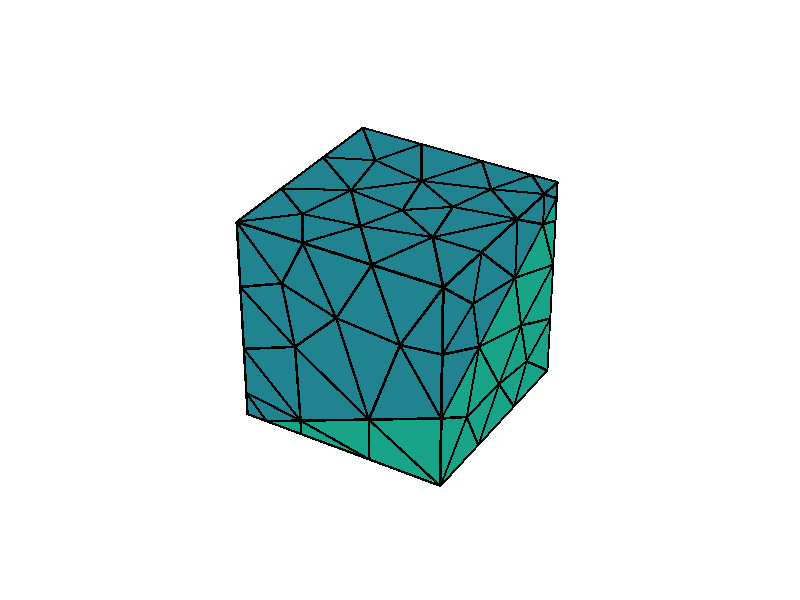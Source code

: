 #version 3.7;
#include "shapes.inc"
background {color rgb<1.000000,1.000000,1.000000>}
camera {
perspective
right x*image_width/image_height
location <3.962000, 4.827000, -5.270000>
look_at <0.500000, 0.500000, 0.500000>
angle 25.000000
sky <0.000000, 1.000000, 0.000000>
}
light_source { <3.962000, 4.827000, -5.270000> rgb<1.000000, 1.000000, 1.000000> shadowless}

global_settings { assumed_gamma 2.2 }
union {

mesh2 {
  vertex_vectors {
    88,
    <1.000000000000,0.000000000000,0.000000000000>,
    <1.000000000000,1.000000000000,0.000000000000>,
    <0.000000000000,1.000000000000,0.000000000000>,
    <0.000000000000,0.072876995892,0.000000000000>,
    <0.000000000000,1.000000000000,0.523792986818>,
    <1.000000000000,1.000000000000,0.921109989703>,
    <1.000000000000,0.000000000000,0.356143977106>,
    <0.103627646137,0.000000000000,0.000000000000>,
    <0.000000000000,0.000000000000,0.000000000000>,
    <0.000000000000,0.000000000000,1.000000000000>,
    <0.000000000000,1.000000000000,1.000000000000>,
    <1.000000000000,1.000000000000,1.000000000000>,
    <1.000000000000,0.000000000000,1.000000000000>,
    <0.000000000000,0.701104617235,0.000000000000>,
    <0.000000000000,0.402209234470,0.000000000000>,
    <0.000000000000,0.182654408751,0.000000000000>,
    <0.000000000000,0.182654408751,0.062020507216>,
    <0.000000000000,0.402209234470,0.186061521649>,
    <0.000000000000,0.701104617235,0.354927254234>,
    <0.000000000000,1.000000000000,0.261896493409>,
    <1.000000000000,0.333333333333,0.000000000000>,
    <1.000000000000,0.666666666667,0.000000000000>,
    <1.000000000000,1.000000000000,0.288501209186>,
    <1.000000000000,1.000000000000,0.577002418372>,
    <1.000000000000,1.000000000000,0.806407465926>,
    <1.000000000000,0.875473586152,0.850756798208>,
    <1.000000000000,0.626420758457,0.710050415219>,
    <1.000000000000,0.313210379228,0.533097196163>,
    <0.644614079982,0.000000000000,0.214943108497>,
    <0.289228159963,0.000000000000,0.073742239887>,
    <0.289228159963,0.000000000000,0.000000000000>,
    <0.644614079982,0.000000000000,0.000000000000>,
    <0.666666666667,1.000000000000,0.000000000000>,
    <0.333333333333,1.000000000000,0.000000000000>,
    <0.313210379228,1.000000000000,0.648236795966>,
    <0.626420758457,1.000000000000,0.772680605113>,
    <0.875473586152,1.000000000000,0.871633528173>,
    <0.000000000000,0.000000000000,0.118406524671>,
    <0.000000000000,0.000000000000,0.355219574014>,
    <0.000000000000,0.000000000000,0.677609787007>,
    <0.000000000000,0.333333333333,1.000000000000>,
    <0.000000000000,0.666666666667,1.000000000000>,
    <0.000000000000,1.000000000000,0.761896493409>,
    <1.000000000000,0.875473586152,1.000000000000>,
    <1.000000000000,0.626420758457,1.000000000000>,
    <1.000000000000,0.313210379228,1.000000000000>,
    <1.000000000000,0.000000000000,0.678071988553>,
    <0.666666666667,0.000000000000,1.000000000000>,
    <0.333333333333,0.000000000000,1.000000000000>,
    <0.313210379228,1.000000000000,1.000000000000>,
    <0.626420758457,1.000000000000,1.000000000000>,
    <0.875473586152,1.000000000000,1.000000000000>,
    <0.000000000000,0.850552308617,0.130948246705>,
    <1.000000000000,0.511807085053,0.219380169554>,
    <1.000000000000,0.776565927567,0.184454943986>,
    <1.000000000000,0.704667358384,0.418747725413>,
    <1.000000000000,0.219942911644,0.224539875377>,
    <0.699719460231,1.000000000000,0.458260958483>,
    <0.764143265934,1.000000000000,0.198467133220>,
    <0.494542352852,1.000000000000,0.264677588646>,
    <0.190181010902,1.000000000000,0.283100644140>,
    <0.425030917231,0.276352568235,0.000000000000>,
    <0.244606163224,0.524348277188,0.000000000000>,
    <0.513631647844,0.532352374883,0.000000000000>,
    <0.729981213298,0.720142398633,0.000000000000>,
    <0.759036836908,0.361263905965,0.000000000000>,
    <0.151784698079,0.208348783505,0.000000000000>,
    <0.191361619853,0.787344828536,0.000000000000>,
    <0.438824267986,0.761363336170,0.000000000000>,
    <0.000000000000,0.813535924694,0.725023285080>,
    <0.000000000000,0.201841694023,0.702796286444>,
    <0.000000000000,0.364272566544,0.474425381623>,
    <0.000000000000,0.513444264259,0.709522976020>,
    <1.000000000000,0.250568303383,0.784243919987>,
    <0.800121033704,0.000000000000,0.655359019303>,
    <0.489445455573,0.000000000000,0.682995041661>,
    <0.218334003960,0.000000000000,0.765928426277>,
    <0.273603616186,0.000000000000,0.461739696057>,
    <0.156605189614,1.000000000000,0.852533322344>,
    <0.200000000000,0.195975409179,1.000000000000>,
    <0.464064829583,0.237924129741,1.000000000000>,
    <0.267622477801,0.475842234965,1.000000000000>,
    <0.546205218937,0.442045370203,1.000000000000>,
    <0.486325247700,0.704090536183,1.000000000000>,
    <0.215401594113,0.761343459969,1.000000000000>,
    <0.770561295737,0.313681779957,1.000000000000>,
    <0.716992354972,0.576171822069,1.000000000000>,
    <0.783006532076,0.795824001443,1.000000000000> 
  }
  texture_list {
    172,
    texture{pigment{rgb<0.121568627451,0.635294117647,0.529411764706>} finish {ambient 0.600000 diffuse 0.600000 reflection 0.000000}}
    texture{pigment{rgb<0.121568627451,0.635294117647,0.529411764706>} finish {ambient 0.600000 diffuse 0.600000 reflection 0.000000}}
    texture{pigment{rgb<0.121568627451,0.635294117647,0.529411764706>} finish {ambient 0.600000 diffuse 0.600000 reflection 0.000000}}
    texture{pigment{rgb<0.121568627451,0.635294117647,0.529411764706>} finish {ambient 0.600000 diffuse 0.600000 reflection 0.000000}}
    texture{pigment{rgb<0.121568627451,0.635294117647,0.529411764706>} finish {ambient 0.600000 diffuse 0.600000 reflection 0.000000}}
    texture{pigment{rgb<0.121568627451,0.635294117647,0.529411764706>} finish {ambient 0.600000 diffuse 0.600000 reflection 0.000000}}
    texture{pigment{rgb<0.121568627451,0.635294117647,0.529411764706>} finish {ambient 0.600000 diffuse 0.600000 reflection 0.000000}}
    texture{pigment{rgb<0.121568627451,0.635294117647,0.529411764706>} finish {ambient 0.600000 diffuse 0.600000 reflection 0.000000}}
    texture{pigment{rgb<0.121568627451,0.635294117647,0.529411764706>} finish {ambient 0.600000 diffuse 0.600000 reflection 0.000000}}
    texture{pigment{rgb<0.121568627451,0.635294117647,0.529411764706>} finish {ambient 0.600000 diffuse 0.600000 reflection 0.000000}}
    texture{pigment{rgb<0.121568627451,0.635294117647,0.529411764706>} finish {ambient 0.600000 diffuse 0.600000 reflection 0.000000}}
    texture{pigment{rgb<0.121568627451,0.635294117647,0.529411764706>} finish {ambient 0.600000 diffuse 0.600000 reflection 0.000000}}
    texture{pigment{rgb<0.121568627451,0.635294117647,0.529411764706>} finish {ambient 0.600000 diffuse 0.600000 reflection 0.000000}}
    texture{pigment{rgb<0.121568627451,0.635294117647,0.529411764706>} finish {ambient 0.600000 diffuse 0.600000 reflection 0.000000}}
    texture{pigment{rgb<0.121568627451,0.635294117647,0.529411764706>} finish {ambient 0.600000 diffuse 0.600000 reflection 0.000000}}
    texture{pigment{rgb<0.121568627451,0.635294117647,0.529411764706>} finish {ambient 0.600000 diffuse 0.600000 reflection 0.000000}}
    texture{pigment{rgb<0.121568627451,0.635294117647,0.529411764706>} finish {ambient 0.600000 diffuse 0.600000 reflection 0.000000}}
    texture{pigment{rgb<0.121568627451,0.635294117647,0.529411764706>} finish {ambient 0.600000 diffuse 0.600000 reflection 0.000000}}
    texture{pigment{rgb<0.121568627451,0.635294117647,0.529411764706>} finish {ambient 0.600000 diffuse 0.600000 reflection 0.000000}}
    texture{pigment{rgb<0.121568627451,0.635294117647,0.529411764706>} finish {ambient 0.600000 diffuse 0.600000 reflection 0.000000}}
    texture{pigment{rgb<0.121568627451,0.635294117647,0.529411764706>} finish {ambient 0.600000 diffuse 0.600000 reflection 0.000000}}
    texture{pigment{rgb<0.121568627451,0.635294117647,0.529411764706>} finish {ambient 0.600000 diffuse 0.600000 reflection 0.000000}}
    texture{pigment{rgb<0.121568627451,0.635294117647,0.529411764706>} finish {ambient 0.600000 diffuse 0.600000 reflection 0.000000}}
    texture{pigment{rgb<0.121568627451,0.635294117647,0.529411764706>} finish {ambient 0.600000 diffuse 0.600000 reflection 0.000000}}
    texture{pigment{rgb<0.121568627451,0.635294117647,0.529411764706>} finish {ambient 0.600000 diffuse 0.600000 reflection 0.000000}}
    texture{pigment{rgb<0.121568627451,0.635294117647,0.529411764706>} finish {ambient 0.600000 diffuse 0.600000 reflection 0.000000}}
    texture{pigment{rgb<0.121568627451,0.635294117647,0.529411764706>} finish {ambient 0.600000 diffuse 0.600000 reflection 0.000000}}
    texture{pigment{rgb<0.121568627451,0.635294117647,0.529411764706>} finish {ambient 0.600000 diffuse 0.600000 reflection 0.000000}}
    texture{pigment{rgb<0.121568627451,0.635294117647,0.529411764706>} finish {ambient 0.600000 diffuse 0.600000 reflection 0.000000}}
    texture{pigment{rgb<0.121568627451,0.635294117647,0.529411764706>} finish {ambient 0.600000 diffuse 0.600000 reflection 0.000000}}
    texture{pigment{rgb<0.121568627451,0.635294117647,0.529411764706>} finish {ambient 0.600000 diffuse 0.600000 reflection 0.000000}}
    texture{pigment{rgb<0.121568627451,0.635294117647,0.529411764706>} finish {ambient 0.600000 diffuse 0.600000 reflection 0.000000}}
    texture{pigment{rgb<0.121568627451,0.635294117647,0.529411764706>} finish {ambient 0.600000 diffuse 0.600000 reflection 0.000000}}
    texture{pigment{rgb<0.121568627451,0.635294117647,0.529411764706>} finish {ambient 0.600000 diffuse 0.600000 reflection 0.000000}}
    texture{pigment{rgb<0.121568627451,0.635294117647,0.529411764706>} finish {ambient 0.600000 diffuse 0.600000 reflection 0.000000}}
    texture{pigment{rgb<0.121568627451,0.635294117647,0.529411764706>} finish {ambient 0.600000 diffuse 0.600000 reflection 0.000000}}
    texture{pigment{rgb<0.121568627451,0.635294117647,0.529411764706>} finish {ambient 0.600000 diffuse 0.600000 reflection 0.000000}}
    texture{pigment{rgb<0.121568627451,0.635294117647,0.529411764706>} finish {ambient 0.600000 diffuse 0.600000 reflection 0.000000}}
    texture{pigment{rgb<0.121568627451,0.635294117647,0.529411764706>} finish {ambient 0.600000 diffuse 0.600000 reflection 0.000000}}
    texture{pigment{rgb<0.121568627451,0.635294117647,0.529411764706>} finish {ambient 0.600000 diffuse 0.600000 reflection 0.000000}}
    texture{pigment{rgb<0.121568627451,0.635294117647,0.529411764706>} finish {ambient 0.600000 diffuse 0.600000 reflection 0.000000}}
    texture{pigment{rgb<0.121568627451,0.635294117647,0.529411764706>} finish {ambient 0.600000 diffuse 0.600000 reflection 0.000000}}
    texture{pigment{rgb<0.121568627451,0.635294117647,0.529411764706>} finish {ambient 0.600000 diffuse 0.600000 reflection 0.000000}}
    texture{pigment{rgb<0.121568627451,0.635294117647,0.529411764706>} finish {ambient 0.600000 diffuse 0.600000 reflection 0.000000}}
    texture{pigment{rgb<0.121568627451,0.635294117647,0.529411764706>} finish {ambient 0.600000 diffuse 0.600000 reflection 0.000000}}
    texture{pigment{rgb<0.121568627451,0.635294117647,0.529411764706>} finish {ambient 0.600000 diffuse 0.600000 reflection 0.000000}}
    texture{pigment{rgb<0.121568627451,0.635294117647,0.529411764706>} finish {ambient 0.600000 diffuse 0.600000 reflection 0.000000}}
    texture{pigment{rgb<0.121568627451,0.635294117647,0.529411764706>} finish {ambient 0.600000 diffuse 0.600000 reflection 0.000000}}
    texture{pigment{rgb<0.121568627451,0.635294117647,0.529411764706>} finish {ambient 0.600000 diffuse 0.600000 reflection 0.000000}}
    texture{pigment{rgb<0.121568627451,0.635294117647,0.529411764706>} finish {ambient 0.600000 diffuse 0.600000 reflection 0.000000}}
    texture{pigment{rgb<0.121568627451,0.635294117647,0.529411764706>} finish {ambient 0.600000 diffuse 0.600000 reflection 0.000000}}
    texture{pigment{rgb<0.121568627451,0.635294117647,0.529411764706>} finish {ambient 0.600000 diffuse 0.600000 reflection 0.000000}}
    texture{pigment{rgb<0.121568627451,0.635294117647,0.529411764706>} finish {ambient 0.600000 diffuse 0.600000 reflection 0.000000}}
    texture{pigment{rgb<0.121568627451,0.635294117647,0.529411764706>} finish {ambient 0.600000 diffuse 0.600000 reflection 0.000000}}
    texture{pigment{rgb<0.121568627451,0.635294117647,0.529411764706>} finish {ambient 0.600000 diffuse 0.600000 reflection 0.000000}}
    texture{pigment{rgb<0.121568627451,0.635294117647,0.529411764706>} finish {ambient 0.600000 diffuse 0.600000 reflection 0.000000}}
    texture{pigment{rgb<0.121568627451,0.635294117647,0.529411764706>} finish {ambient 0.600000 diffuse 0.600000 reflection 0.000000}}
    texture{pigment{rgb<0.121568627451,0.635294117647,0.529411764706>} finish {ambient 0.600000 diffuse 0.600000 reflection 0.000000}}
    texture{pigment{rgb<0.121568627451,0.635294117647,0.529411764706>} finish {ambient 0.600000 diffuse 0.600000 reflection 0.000000}}
    texture{pigment{rgb<0.121568627451,0.635294117647,0.529411764706>} finish {ambient 0.600000 diffuse 0.600000 reflection 0.000000}}
    texture{pigment{rgb<0.121568627451,0.635294117647,0.529411764706>} finish {ambient 0.600000 diffuse 0.600000 reflection 0.000000}}
    texture{pigment{rgb<0.121568627451,0.635294117647,0.529411764706>} finish {ambient 0.600000 diffuse 0.600000 reflection 0.000000}}
    texture{pigment{rgb<0.121568627451,0.635294117647,0.529411764706>} finish {ambient 0.600000 diffuse 0.600000 reflection 0.000000}}
    texture{pigment{rgb<0.121568627451,0.635294117647,0.529411764706>} finish {ambient 0.600000 diffuse 0.600000 reflection 0.000000}}
    texture{pigment{rgb<0.121568627451,0.635294117647,0.529411764706>} finish {ambient 0.600000 diffuse 0.600000 reflection 0.000000}}
    texture{pigment{rgb<0.121568627451,0.635294117647,0.529411764706>} finish {ambient 0.600000 diffuse 0.600000 reflection 0.000000}}
    texture{pigment{rgb<0.121568627451,0.635294117647,0.529411764706>} finish {ambient 0.600000 diffuse 0.600000 reflection 0.000000}}
    texture{pigment{rgb<0.121568627451,0.635294117647,0.529411764706>} finish {ambient 0.600000 diffuse 0.600000 reflection 0.000000}}
    texture{pigment{rgb<0.121568627451,0.635294117647,0.529411764706>} finish {ambient 0.600000 diffuse 0.600000 reflection 0.000000}}
    texture{pigment{rgb<0.121568627451,0.635294117647,0.529411764706>} finish {ambient 0.600000 diffuse 0.600000 reflection 0.000000}}
    texture{pigment{rgb<0.121568627451,0.635294117647,0.529411764706>} finish {ambient 0.600000 diffuse 0.600000 reflection 0.000000}}
    texture{pigment{rgb<0.121568627451,0.635294117647,0.529411764706>} finish {ambient 0.600000 diffuse 0.600000 reflection 0.000000}}
    texture{pigment{rgb<0.121568627451,0.635294117647,0.529411764706>} finish {ambient 0.600000 diffuse 0.600000 reflection 0.000000}}
    texture{pigment{rgb<0.121568627451,0.635294117647,0.529411764706>} finish {ambient 0.600000 diffuse 0.600000 reflection 0.000000}}
    texture{pigment{rgb<0.121568627451,0.635294117647,0.529411764706>} finish {ambient 0.600000 diffuse 0.600000 reflection 0.000000}}
    texture{pigment{rgb<0.121568627451,0.635294117647,0.529411764706>} finish {ambient 0.600000 diffuse 0.600000 reflection 0.000000}}
    texture{pigment{rgb<0.121568627451,0.635294117647,0.529411764706>} finish {ambient 0.600000 diffuse 0.600000 reflection 0.000000}}
    texture{pigment{rgb<0.121568627451,0.635294117647,0.529411764706>} finish {ambient 0.600000 diffuse 0.600000 reflection 0.000000}}
    texture{pigment{rgb<0.121568627451,0.635294117647,0.529411764706>} finish {ambient 0.600000 diffuse 0.600000 reflection 0.000000}}
    texture{pigment{rgb<0.121568627451,0.635294117647,0.529411764706>} finish {ambient 0.600000 diffuse 0.600000 reflection 0.000000}}
    texture{pigment{rgb<0.149019607843,0.509803921569,0.556862745098>} finish {ambient 0.600000 diffuse 0.600000 reflection 0.000000}}
    texture{pigment{rgb<0.149019607843,0.509803921569,0.556862745098>} finish {ambient 0.600000 diffuse 0.600000 reflection 0.000000}}
    texture{pigment{rgb<0.149019607843,0.509803921569,0.556862745098>} finish {ambient 0.600000 diffuse 0.600000 reflection 0.000000}}
    texture{pigment{rgb<0.149019607843,0.509803921569,0.556862745098>} finish {ambient 0.600000 diffuse 0.600000 reflection 0.000000}}
    texture{pigment{rgb<0.149019607843,0.509803921569,0.556862745098>} finish {ambient 0.600000 diffuse 0.600000 reflection 0.000000}}
    texture{pigment{rgb<0.149019607843,0.509803921569,0.556862745098>} finish {ambient 0.600000 diffuse 0.600000 reflection 0.000000}}
    texture{pigment{rgb<0.149019607843,0.509803921569,0.556862745098>} finish {ambient 0.600000 diffuse 0.600000 reflection 0.000000}}
    texture{pigment{rgb<0.149019607843,0.509803921569,0.556862745098>} finish {ambient 0.600000 diffuse 0.600000 reflection 0.000000}}
    texture{pigment{rgb<0.149019607843,0.509803921569,0.556862745098>} finish {ambient 0.600000 diffuse 0.600000 reflection 0.000000}}
    texture{pigment{rgb<0.149019607843,0.509803921569,0.556862745098>} finish {ambient 0.600000 diffuse 0.600000 reflection 0.000000}}
    texture{pigment{rgb<0.149019607843,0.509803921569,0.556862745098>} finish {ambient 0.600000 diffuse 0.600000 reflection 0.000000}}
    texture{pigment{rgb<0.149019607843,0.509803921569,0.556862745098>} finish {ambient 0.600000 diffuse 0.600000 reflection 0.000000}}
    texture{pigment{rgb<0.149019607843,0.509803921569,0.556862745098>} finish {ambient 0.600000 diffuse 0.600000 reflection 0.000000}}
    texture{pigment{rgb<0.149019607843,0.509803921569,0.556862745098>} finish {ambient 0.600000 diffuse 0.600000 reflection 0.000000}}
    texture{pigment{rgb<0.149019607843,0.509803921569,0.556862745098>} finish {ambient 0.600000 diffuse 0.600000 reflection 0.000000}}
    texture{pigment{rgb<0.149019607843,0.509803921569,0.556862745098>} finish {ambient 0.600000 diffuse 0.600000 reflection 0.000000}}
    texture{pigment{rgb<0.149019607843,0.509803921569,0.556862745098>} finish {ambient 0.600000 diffuse 0.600000 reflection 0.000000}}
    texture{pigment{rgb<0.149019607843,0.509803921569,0.556862745098>} finish {ambient 0.600000 diffuse 0.600000 reflection 0.000000}}
    texture{pigment{rgb<0.149019607843,0.509803921569,0.556862745098>} finish {ambient 0.600000 diffuse 0.600000 reflection 0.000000}}
    texture{pigment{rgb<0.149019607843,0.509803921569,0.556862745098>} finish {ambient 0.600000 diffuse 0.600000 reflection 0.000000}}
    texture{pigment{rgb<0.149019607843,0.509803921569,0.556862745098>} finish {ambient 0.600000 diffuse 0.600000 reflection 0.000000}}
    texture{pigment{rgb<0.149019607843,0.509803921569,0.556862745098>} finish {ambient 0.600000 diffuse 0.600000 reflection 0.000000}}
    texture{pigment{rgb<0.149019607843,0.509803921569,0.556862745098>} finish {ambient 0.600000 diffuse 0.600000 reflection 0.000000}}
    texture{pigment{rgb<0.149019607843,0.509803921569,0.556862745098>} finish {ambient 0.600000 diffuse 0.600000 reflection 0.000000}}
    texture{pigment{rgb<0.149019607843,0.509803921569,0.556862745098>} finish {ambient 0.600000 diffuse 0.600000 reflection 0.000000}}
    texture{pigment{rgb<0.149019607843,0.509803921569,0.556862745098>} finish {ambient 0.600000 diffuse 0.600000 reflection 0.000000}}
    texture{pigment{rgb<0.149019607843,0.509803921569,0.556862745098>} finish {ambient 0.600000 diffuse 0.600000 reflection 0.000000}}
    texture{pigment{rgb<0.149019607843,0.509803921569,0.556862745098>} finish {ambient 0.600000 diffuse 0.600000 reflection 0.000000}}
    texture{pigment{rgb<0.149019607843,0.509803921569,0.556862745098>} finish {ambient 0.600000 diffuse 0.600000 reflection 0.000000}}
    texture{pigment{rgb<0.149019607843,0.509803921569,0.556862745098>} finish {ambient 0.600000 diffuse 0.600000 reflection 0.000000}}
    texture{pigment{rgb<0.149019607843,0.509803921569,0.556862745098>} finish {ambient 0.600000 diffuse 0.600000 reflection 0.000000}}
    texture{pigment{rgb<0.149019607843,0.509803921569,0.556862745098>} finish {ambient 0.600000 diffuse 0.600000 reflection 0.000000}}
    texture{pigment{rgb<0.149019607843,0.509803921569,0.556862745098>} finish {ambient 0.600000 diffuse 0.600000 reflection 0.000000}}
    texture{pigment{rgb<0.149019607843,0.509803921569,0.556862745098>} finish {ambient 0.600000 diffuse 0.600000 reflection 0.000000}}
    texture{pigment{rgb<0.149019607843,0.509803921569,0.556862745098>} finish {ambient 0.600000 diffuse 0.600000 reflection 0.000000}}
    texture{pigment{rgb<0.149019607843,0.509803921569,0.556862745098>} finish {ambient 0.600000 diffuse 0.600000 reflection 0.000000}}
    texture{pigment{rgb<0.149019607843,0.509803921569,0.556862745098>} finish {ambient 0.600000 diffuse 0.600000 reflection 0.000000}}
    texture{pigment{rgb<0.149019607843,0.509803921569,0.556862745098>} finish {ambient 0.600000 diffuse 0.600000 reflection 0.000000}}
    texture{pigment{rgb<0.149019607843,0.509803921569,0.556862745098>} finish {ambient 0.600000 diffuse 0.600000 reflection 0.000000}}
    texture{pigment{rgb<0.149019607843,0.509803921569,0.556862745098>} finish {ambient 0.600000 diffuse 0.600000 reflection 0.000000}}
    texture{pigment{rgb<0.149019607843,0.509803921569,0.556862745098>} finish {ambient 0.600000 diffuse 0.600000 reflection 0.000000}}
    texture{pigment{rgb<0.149019607843,0.509803921569,0.556862745098>} finish {ambient 0.600000 diffuse 0.600000 reflection 0.000000}}
    texture{pigment{rgb<0.149019607843,0.509803921569,0.556862745098>} finish {ambient 0.600000 diffuse 0.600000 reflection 0.000000}}
    texture{pigment{rgb<0.149019607843,0.509803921569,0.556862745098>} finish {ambient 0.600000 diffuse 0.600000 reflection 0.000000}}
    texture{pigment{rgb<0.149019607843,0.509803921569,0.556862745098>} finish {ambient 0.600000 diffuse 0.600000 reflection 0.000000}}
    texture{pigment{rgb<0.149019607843,0.509803921569,0.556862745098>} finish {ambient 0.600000 diffuse 0.600000 reflection 0.000000}}
    texture{pigment{rgb<0.149019607843,0.509803921569,0.556862745098>} finish {ambient 0.600000 diffuse 0.600000 reflection 0.000000}}
    texture{pigment{rgb<0.149019607843,0.509803921569,0.556862745098>} finish {ambient 0.600000 diffuse 0.600000 reflection 0.000000}}
    texture{pigment{rgb<0.149019607843,0.509803921569,0.556862745098>} finish {ambient 0.600000 diffuse 0.600000 reflection 0.000000}}
    texture{pigment{rgb<0.149019607843,0.509803921569,0.556862745098>} finish {ambient 0.600000 diffuse 0.600000 reflection 0.000000}}
    texture{pigment{rgb<0.149019607843,0.509803921569,0.556862745098>} finish {ambient 0.600000 diffuse 0.600000 reflection 0.000000}}
    texture{pigment{rgb<0.149019607843,0.509803921569,0.556862745098>} finish {ambient 0.600000 diffuse 0.600000 reflection 0.000000}}
    texture{pigment{rgb<0.149019607843,0.509803921569,0.556862745098>} finish {ambient 0.600000 diffuse 0.600000 reflection 0.000000}}
    texture{pigment{rgb<0.149019607843,0.509803921569,0.556862745098>} finish {ambient 0.600000 diffuse 0.600000 reflection 0.000000}}
    texture{pigment{rgb<0.149019607843,0.509803921569,0.556862745098>} finish {ambient 0.600000 diffuse 0.600000 reflection 0.000000}}
    texture{pigment{rgb<0.149019607843,0.509803921569,0.556862745098>} finish {ambient 0.600000 diffuse 0.600000 reflection 0.000000}}
    texture{pigment{rgb<0.149019607843,0.509803921569,0.556862745098>} finish {ambient 0.600000 diffuse 0.600000 reflection 0.000000}}
    texture{pigment{rgb<0.149019607843,0.509803921569,0.556862745098>} finish {ambient 0.600000 diffuse 0.600000 reflection 0.000000}}
    texture{pigment{rgb<0.149019607843,0.509803921569,0.556862745098>} finish {ambient 0.600000 diffuse 0.600000 reflection 0.000000}}
    texture{pigment{rgb<0.149019607843,0.509803921569,0.556862745098>} finish {ambient 0.600000 diffuse 0.600000 reflection 0.000000}}
    texture{pigment{rgb<0.149019607843,0.509803921569,0.556862745098>} finish {ambient 0.600000 diffuse 0.600000 reflection 0.000000}}
    texture{pigment{rgb<0.149019607843,0.509803921569,0.556862745098>} finish {ambient 0.600000 diffuse 0.600000 reflection 0.000000}}
    texture{pigment{rgb<0.149019607843,0.509803921569,0.556862745098>} finish {ambient 0.600000 diffuse 0.600000 reflection 0.000000}}
    texture{pigment{rgb<0.149019607843,0.509803921569,0.556862745098>} finish {ambient 0.600000 diffuse 0.600000 reflection 0.000000}}
    texture{pigment{rgb<0.149019607843,0.509803921569,0.556862745098>} finish {ambient 0.600000 diffuse 0.600000 reflection 0.000000}}
    texture{pigment{rgb<0.149019607843,0.509803921569,0.556862745098>} finish {ambient 0.600000 diffuse 0.600000 reflection 0.000000}}
    texture{pigment{rgb<0.149019607843,0.509803921569,0.556862745098>} finish {ambient 0.600000 diffuse 0.600000 reflection 0.000000}}
    texture{pigment{rgb<0.149019607843,0.509803921569,0.556862745098>} finish {ambient 0.600000 diffuse 0.600000 reflection 0.000000}}
    texture{pigment{rgb<0.149019607843,0.509803921569,0.556862745098>} finish {ambient 0.600000 diffuse 0.600000 reflection 0.000000}}
    texture{pigment{rgb<0.149019607843,0.509803921569,0.556862745098>} finish {ambient 0.600000 diffuse 0.600000 reflection 0.000000}}
    texture{pigment{rgb<0.149019607843,0.509803921569,0.556862745098>} finish {ambient 0.600000 diffuse 0.600000 reflection 0.000000}}
    texture{pigment{rgb<0.149019607843,0.509803921569,0.556862745098>} finish {ambient 0.600000 diffuse 0.600000 reflection 0.000000}}
    texture{pigment{rgb<0.149019607843,0.509803921569,0.556862745098>} finish {ambient 0.600000 diffuse 0.600000 reflection 0.000000}}
    texture{pigment{rgb<0.149019607843,0.509803921569,0.556862745098>} finish {ambient 0.600000 diffuse 0.600000 reflection 0.000000}}
    texture{pigment{rgb<0.149019607843,0.509803921569,0.556862745098>} finish {ambient 0.600000 diffuse 0.600000 reflection 0.000000}}
    texture{pigment{rgb<0.149019607843,0.509803921569,0.556862745098>} finish {ambient 0.600000 diffuse 0.600000 reflection 0.000000}}
    texture{pigment{rgb<0.149019607843,0.509803921569,0.556862745098>} finish {ambient 0.600000 diffuse 0.600000 reflection 0.000000}}
    texture{pigment{rgb<0.149019607843,0.509803921569,0.556862745098>} finish {ambient 0.600000 diffuse 0.600000 reflection 0.000000}}
    texture{pigment{rgb<0.149019607843,0.509803921569,0.556862745098>} finish {ambient 0.600000 diffuse 0.600000 reflection 0.000000}}
    texture{pigment{rgb<0.149019607843,0.509803921569,0.556862745098>} finish {ambient 0.600000 diffuse 0.600000 reflection 0.000000}}
    texture{pigment{rgb<0.149019607843,0.509803921569,0.556862745098>} finish {ambient 0.600000 diffuse 0.600000 reflection 0.000000}}
    texture{pigment{rgb<0.149019607843,0.509803921569,0.556862745098>} finish {ambient 0.600000 diffuse 0.600000 reflection 0.000000}}
    texture{pigment{rgb<0.149019607843,0.509803921569,0.556862745098>} finish {ambient 0.600000 diffuse 0.600000 reflection 0.000000}}
    texture{pigment{rgb<0.149019607843,0.509803921569,0.556862745098>} finish {ambient 0.600000 diffuse 0.600000 reflection 0.000000}}
    texture{pigment{rgb<0.149019607843,0.509803921569,0.556862745098>} finish {ambient 0.600000 diffuse 0.600000 reflection 0.000000}}
    texture{pigment{rgb<0.149019607843,0.509803921569,0.556862745098>} finish {ambient 0.600000 diffuse 0.600000 reflection 0.000000}}
    texture{pigment{rgb<0.149019607843,0.509803921569,0.556862745098>} finish {ambient 0.600000 diffuse 0.600000 reflection 0.000000}}
    texture{pigment{rgb<0.149019607843,0.509803921569,0.556862745098>} finish {ambient 0.600000 diffuse 0.600000 reflection 0.000000}}
    texture{pigment{rgb<0.149019607843,0.509803921569,0.556862745098>} finish {ambient 0.600000 diffuse 0.600000 reflection 0.000000}}
    texture{pigment{rgb<0.149019607843,0.509803921569,0.556862745098>} finish {ambient 0.600000 diffuse 0.600000 reflection 0.000000}}
    texture{pigment{rgb<0.149019607843,0.509803921569,0.556862745098>} finish {ambient 0.600000 diffuse 0.600000 reflection 0.000000}}
    texture{pigment{rgb<0.149019607843,0.509803921569,0.556862745098>} finish {ambient 0.600000 diffuse 0.600000 reflection 0.000000}}
  }
  face_indices {
    172,
    <22,54,1>,0,
    <58,22,1>,1,
    <33,60,59>,2,
    <59,58,32>,3,
    <62,63,61>,4,
    <66,62,61>,5,
    <61,66,30>,6,
    <18,52,19>,7,
    <63,65,61>,8,
    <23,26,25>,9,
    <62,67,13>,10,
    <28,29,31>,11,
    <65,31,61>,12,
    <34,60,4>,13,
    <32,58,1>,14,
    <64,32,1>,15,
    <4,18,19>,16,
    <60,19,4>,17,
    <54,1,21>,18,
    <21,64,1>,19,
    <26,23,55>,20,
    <27,26,55>,21,
    <53,27,55>,22,
    <56,0,20>,23,
    <0,20,65>,24,
    <7,30,66>,25,
    <7,30,29>,26,
    <65,20,21>,27,
    <21,53,20>,28,
    <16,3,15>,29,
    <3,15,66>,30,
    <7,3,66>,31,
    <23,35,36>,32,
    <62,63,68>,33,
    <64,63,65>,34,
    <64,63,68>,35,
    <52,2,19>,36,
    <19,60,2>,37,
    <60,33,2>,38,
    <33,2,67>,39,
    <67,13,2>,40,
    <13,2,52>,41,
    <53,54,55>,42,
    <27,53,56>,43,
    <22,55,54>,44,
    <56,6,27>,45,
    <14,62,13>,46,
    <13,17,14>,47,
    <25,24,5>,48,
    <24,5,36>,49,
    <0,31,28>,50,
    <23,57,35>,51,
    <24,36,23>,52,
    <16,15,14>,53,
    <15,14,66>,54,
    <30,61,31>,55,
    <29,30,31>,56,
    <23,24,25>,57,
    <54,21,53>,58,
    <57,35,34>,59,
    <34,59,57>,60,
    <65,0,31>,61,
    <57,58,22>,62,
    <59,57,58>,63,
    <14,17,16>,64,
    <65,21,64>,65,
    <18,13,52>,66,
    <6,56,0>,67,
    <0,28,6>,68,
    <53,56,20>,69,
    <68,32,33>,70,
    <33,59,32>,71,
    <64,68,32>,72,
    <22,23,57>,73,
    <22,23,55>,74,
    <66,14,62>,75,
    <67,62,68>,76,
    <34,60,59>,77,
    <68,33,67>,78,
    <13,17,18>,79,
    <87,86,83>,80,
    <81,82,83>,81,
    <35,50,36>,82,
    <81,80,82>,83,
    <73,12,46>,84,
    <12,46,74>,85,
    <26,27,73>,86,
    <76,77,39>,87,
    <8,7,3>,88,
    <3,37,8>,89,
    <8,7,37>,90,
    <16,3,37>,91,
    <34,35,49>,92,
    <79,40,81>,93,
    <28,6,74>,94,
    <80,79,81>,95,
    <34,42,4>,96,
    <4,69,42>,97,
    <80,85,47>,98,
    <74,12,47>,99,
    <80,85,82>,100,
    <45,73,12>,101,
    <12,85,45>,102,
    <7,29,37>,103,
    <83,49,84>,104,
    <49,50,83>,105,
    <49,50,35>,106,
    <49,78,34>,107,
    <81,83,84>,108,
    <80,79,48>,109,
    <77,76,75>,110,
    <78,42,10>,111,
    <42,10,69>,112,
    <40,79,9>,113,
    <9,70,40>,114,
    <78,34,42>,115,
    <51,43,87>,116,
    <5,25,43>,117,
    <69,72,18>,118,
    <74,47,75>,119,
    <75,74,28>,120,
    <25,26,44>,121,
    <70,71,72>,122,
    <50,51,87>,123,
    <50,51,36>,124,
    <39,38,70>,125,
    <39,38,77>,126,
    <81,41,84>,127,
    <6,46,74>,128,
    <39,70,9>,129,
    <9,76,39>,130,
    <82,83,86>,131,
    <51,5,36>,132,
    <18,4,69>,133,
    <77,75,28>,134,
    <50,83,87>,135,
    <28,29,77>,136,
    <51,43,11>,137,
    <43,11,5>,138,
    <5,51,11>,139,
    <29,38,37>,140,
    <78,49,10>,141,
    <49,10,84>,142,
    <38,17,71>,143,
    <38,16,37>,144,
    <29,38,77>,145,
    <76,48,75>,146,
    <18,71,72>,147,
    <26,73,45>,148,
    <41,40,72>,149,
    <41,40,81>,150,
    <75,47,48>,151,
    <47,48,80>,152,
    <17,38,16>,153,
    <38,70,71>,154,
    <85,82,86>,155,
    <41,69,72>,156,
    <18,17,71>,157,
    <73,27,46>,158,
    <44,26,45>,159,
    <45,85,44>,160,
    <27,6,46>,161,
    <85,86,44>,162,
    <12,47,85>,163,
    <41,69,10>,164,
    <10,84,41>,165,
    <43,87,44>,166,
    <25,43,44>,167,
    <40,70,72>,168,
    <9,76,48>,169,
    <79,9,48>,170,
    <86,44,87>,171 
  }
}
#declare elt3dedge =
  texture { pigment { rgb <0.000000,0.000000,0.000000> } finish {ambient 0.600000 diffuse 0.600000 reflection 0.000000} }
    cylinder {<                 1,                 1,    0.288501209186>,
              <                 1,    0.776565927567,    0.184454943986>,
              0.00594513765584376
    texture { elt3dedge }
  }
    sphere {<                 1,                 1,    0.288501209186>,
              0.00594513765584376
    texture { elt3dedge }
  }
    sphere {<                 1,    0.776565927567,    0.184454943986>,
              0.00594513765584376
    texture { elt3dedge }
  }
    cylinder {<                 1,    0.776565927567,    0.184454943986>,
              <                 1,                 1,                 0>,
              0.00594513765584376
    texture { elt3dedge }
  }
    sphere {<                 1,    0.776565927567,    0.184454943986>,
              0.00594513765584376
    texture { elt3dedge }
  }
    sphere {<                 1,                 1,                 0>,
              0.00594513765584376
    texture { elt3dedge }
  }
    cylinder {<                 1,                 1,    0.288501209186>,
              <                 1,                 1,                 0>,
              0.00594513765584376
    texture { elt3dedge }
  }
    sphere {<                 1,                 1,    0.288501209186>,
              0.00594513765584376
    texture { elt3dedge }
  }
    sphere {<                 1,                 1,                 0>,
              0.00594513765584376
    texture { elt3dedge }
  }
    cylinder {<    0.764143265934,                 1,     0.19846713322>,
              <                 1,                 1,    0.288501209186>,
              0.00594513765584376
    texture { elt3dedge }
  }
    sphere {<    0.764143265934,                 1,     0.19846713322>,
              0.00594513765584376
    texture { elt3dedge }
  }
    sphere {<                 1,                 1,    0.288501209186>,
              0.00594513765584376
    texture { elt3dedge }
  }
    cylinder {<    0.764143265934,                 1,     0.19846713322>,
              <                 1,                 1,                 0>,
              0.00594513765584376
    texture { elt3dedge }
  }
    sphere {<    0.764143265934,                 1,     0.19846713322>,
              0.00594513765584376
    texture { elt3dedge }
  }
    sphere {<                 1,                 1,                 0>,
              0.00594513765584376
    texture { elt3dedge }
  }
    cylinder {<    0.333333333333,                 1,                 0>,
              <    0.190181010902,                 1,     0.28310064414>,
              0.00594513765584376
    texture { elt3dedge }
  }
    sphere {<    0.333333333333,                 1,                 0>,
              0.00594513765584376
    texture { elt3dedge }
  }
    sphere {<    0.190181010902,                 1,     0.28310064414>,
              0.00594513765584376
    texture { elt3dedge }
  }
    cylinder {<    0.190181010902,                 1,     0.28310064414>,
              <    0.494542352852,                 1,    0.264677588646>,
              0.00594513765584376
    texture { elt3dedge }
  }
    sphere {<    0.190181010902,                 1,     0.28310064414>,
              0.00594513765584376
    texture { elt3dedge }
  }
    sphere {<    0.494542352852,                 1,    0.264677588646>,
              0.00594513765584376
    texture { elt3dedge }
  }
    cylinder {<    0.333333333333,                 1,                 0>,
              <    0.494542352852,                 1,    0.264677588646>,
              0.00594513765584376
    texture { elt3dedge }
  }
    sphere {<    0.333333333333,                 1,                 0>,
              0.00594513765584376
    texture { elt3dedge }
  }
    sphere {<    0.494542352852,                 1,    0.264677588646>,
              0.00594513765584376
    texture { elt3dedge }
  }
    cylinder {<    0.494542352852,                 1,    0.264677588646>,
              <    0.764143265934,                 1,     0.19846713322>,
              0.00594513765584376
    texture { elt3dedge }
  }
    sphere {<    0.494542352852,                 1,    0.264677588646>,
              0.00594513765584376
    texture { elt3dedge }
  }
    sphere {<    0.764143265934,                 1,     0.19846713322>,
              0.00594513765584376
    texture { elt3dedge }
  }
    cylinder {<    0.764143265934,                 1,     0.19846713322>,
              <    0.666666666667,                 1,                 0>,
              0.00594513765584376
    texture { elt3dedge }
  }
    sphere {<    0.764143265934,                 1,     0.19846713322>,
              0.00594513765584376
    texture { elt3dedge }
  }
    sphere {<    0.666666666667,                 1,                 0>,
              0.00594513765584376
    texture { elt3dedge }
  }
    cylinder {<    0.494542352852,                 1,    0.264677588646>,
              <    0.666666666667,                 1,                 0>,
              0.00594513765584376
    texture { elt3dedge }
  }
    sphere {<    0.494542352852,                 1,    0.264677588646>,
              0.00594513765584376
    texture { elt3dedge }
  }
    sphere {<    0.666666666667,                 1,                 0>,
              0.00594513765584376
    texture { elt3dedge }
  }
    cylinder {<    0.244606163224,    0.524348277188,                 0>,
              <    0.513631647844,    0.532352374883,                 0>,
              0.00594513765584376
    texture { elt3dedge }
  }
    sphere {<    0.244606163224,    0.524348277188,                 0>,
              0.00594513765584376
    texture { elt3dedge }
  }
    sphere {<    0.513631647844,    0.532352374883,                 0>,
              0.00594513765584376
    texture { elt3dedge }
  }
    cylinder {<    0.513631647844,    0.532352374883,                 0>,
              <    0.425030917231,    0.276352568235,                 0>,
              0.00594513765584376
    texture { elt3dedge }
  }
    sphere {<    0.513631647844,    0.532352374883,                 0>,
              0.00594513765584376
    texture { elt3dedge }
  }
    sphere {<    0.425030917231,    0.276352568235,                 0>,
              0.00594513765584376
    texture { elt3dedge }
  }
    cylinder {<    0.244606163224,    0.524348277188,                 0>,
              <    0.425030917231,    0.276352568235,                 0>,
              0.00594513765584376
    texture { elt3dedge }
  }
    sphere {<    0.244606163224,    0.524348277188,                 0>,
              0.00594513765584376
    texture { elt3dedge }
  }
    sphere {<    0.425030917231,    0.276352568235,                 0>,
              0.00594513765584376
    texture { elt3dedge }
  }
    cylinder {<    0.151784698079,    0.208348783505,                 0>,
              <    0.244606163224,    0.524348277188,                 0>,
              0.00594513765584376
    texture { elt3dedge }
  }
    sphere {<    0.151784698079,    0.208348783505,                 0>,
              0.00594513765584376
    texture { elt3dedge }
  }
    sphere {<    0.244606163224,    0.524348277188,                 0>,
              0.00594513765584376
    texture { elt3dedge }
  }
    cylinder {<    0.151784698079,    0.208348783505,                 0>,
              <    0.425030917231,    0.276352568235,                 0>,
              0.00594513765584376
    texture { elt3dedge }
  }
    sphere {<    0.151784698079,    0.208348783505,                 0>,
              0.00594513765584376
    texture { elt3dedge }
  }
    sphere {<    0.425030917231,    0.276352568235,                 0>,
              0.00594513765584376
    texture { elt3dedge }
  }
    cylinder {<    0.151784698079,    0.208348783505,                 0>,
              <    0.289228159963,                 0,                 0>,
              0.00594513765584376
    texture { elt3dedge }
  }
    sphere {<    0.151784698079,    0.208348783505,                 0>,
              0.00594513765584376
    texture { elt3dedge }
  }
    sphere {<    0.289228159963,                 0,                 0>,
              0.00594513765584376
    texture { elt3dedge }
  }
    cylinder {<    0.425030917231,    0.276352568235,                 0>,
              <    0.289228159963,                 0,                 0>,
              0.00594513765584376
    texture { elt3dedge }
  }
    sphere {<    0.425030917231,    0.276352568235,                 0>,
              0.00594513765584376
    texture { elt3dedge }
  }
    sphere {<    0.289228159963,                 0,                 0>,
              0.00594513765584376
    texture { elt3dedge }
  }
    cylinder {<                 0,    0.701104617235,    0.354927254234>,
              <                 0,    0.850552308617,    0.130948246705>,
              0.00594513765584376
    texture { elt3dedge }
  }
    sphere {<                 0,    0.701104617235,    0.354927254234>,
              0.00594513765584376
    texture { elt3dedge }
  }
    sphere {<                 0,    0.850552308617,    0.130948246705>,
              0.00594513765584376
    texture { elt3dedge }
  }
    cylinder {<                 0,    0.850552308617,    0.130948246705>,
              <                 0,                 1,    0.261896493409>,
              0.00594513765584376
    texture { elt3dedge }
  }
    sphere {<                 0,    0.850552308617,    0.130948246705>,
              0.00594513765584376
    texture { elt3dedge }
  }
    sphere {<                 0,                 1,    0.261896493409>,
              0.00594513765584376
    texture { elt3dedge }
  }
    cylinder {<                 0,    0.701104617235,    0.354927254234>,
              <                 0,                 1,    0.261896493409>,
              0.00594513765584376
    texture { elt3dedge }
  }
    sphere {<                 0,    0.701104617235,    0.354927254234>,
              0.00594513765584376
    texture { elt3dedge }
  }
    sphere {<                 0,                 1,    0.261896493409>,
              0.00594513765584376
    texture { elt3dedge }
  }
    cylinder {<    0.513631647844,    0.532352374883,                 0>,
              <    0.759036836908,    0.361263905965,                 0>,
              0.00594513765584376
    texture { elt3dedge }
  }
    sphere {<    0.513631647844,    0.532352374883,                 0>,
              0.00594513765584376
    texture { elt3dedge }
  }
    sphere {<    0.759036836908,    0.361263905965,                 0>,
              0.00594513765584376
    texture { elt3dedge }
  }
    cylinder {<    0.759036836908,    0.361263905965,                 0>,
              <    0.425030917231,    0.276352568235,                 0>,
              0.00594513765584376
    texture { elt3dedge }
  }
    sphere {<    0.759036836908,    0.361263905965,                 0>,
              0.00594513765584376
    texture { elt3dedge }
  }
    sphere {<    0.425030917231,    0.276352568235,                 0>,
              0.00594513765584376
    texture { elt3dedge }
  }
    cylinder {<                 1,                 1,    0.577002418372>,
              <                 1,    0.626420758457,    0.710050415219>,
              0.00594513765584376
    texture { elt3dedge }
  }
    sphere {<                 1,                 1,    0.577002418372>,
              0.00594513765584376
    texture { elt3dedge }
  }
    sphere {<                 1,    0.626420758457,    0.710050415219>,
              0.00594513765584376
    texture { elt3dedge }
  }
    cylinder {<                 1,    0.626420758457,    0.710050415219>,
              <                 1,    0.875473586152,    0.850756798208>,
              0.00594513765584376
    texture { elt3dedge }
  }
    sphere {<                 1,    0.626420758457,    0.710050415219>,
              0.00594513765584376
    texture { elt3dedge }
  }
    sphere {<                 1,    0.875473586152,    0.850756798208>,
              0.00594513765584376
    texture { elt3dedge }
  }
    cylinder {<                 1,                 1,    0.577002418372>,
              <                 1,    0.875473586152,    0.850756798208>,
              0.00594513765584376
    texture { elt3dedge }
  }
    sphere {<                 1,                 1,    0.577002418372>,
              0.00594513765584376
    texture { elt3dedge }
  }
    sphere {<                 1,    0.875473586152,    0.850756798208>,
              0.00594513765584376
    texture { elt3dedge }
  }
    cylinder {<    0.244606163224,    0.524348277188,                 0>,
              <    0.191361619853,    0.787344828536,                 0>,
              0.00594513765584376
    texture { elt3dedge }
  }
    sphere {<    0.244606163224,    0.524348277188,                 0>,
              0.00594513765584376
    texture { elt3dedge }
  }
    sphere {<    0.191361619853,    0.787344828536,                 0>,
              0.00594513765584376
    texture { elt3dedge }
  }
    cylinder {<    0.191361619853,    0.787344828536,                 0>,
              <                 0,    0.701104617235,                 0>,
              0.00594513765584376
    texture { elt3dedge }
  }
    sphere {<    0.191361619853,    0.787344828536,                 0>,
              0.00594513765584376
    texture { elt3dedge }
  }
    sphere {<                 0,    0.701104617235,                 0>,
              0.00594513765584376
    texture { elt3dedge }
  }
    cylinder {<    0.244606163224,    0.524348277188,                 0>,
              <                 0,    0.701104617235,                 0>,
              0.00594513765584376
    texture { elt3dedge }
  }
    sphere {<    0.244606163224,    0.524348277188,                 0>,
              0.00594513765584376
    texture { elt3dedge }
  }
    sphere {<                 0,    0.701104617235,                 0>,
              0.00594513765584376
    texture { elt3dedge }
  }
    cylinder {<    0.644614079982,                 0,    0.214943108497>,
              <    0.289228159963,                 0,    0.073742239887>,
              0.00594513765584376
    texture { elt3dedge }
  }
    sphere {<    0.644614079982,                 0,    0.214943108497>,
              0.00594513765584376
    texture { elt3dedge }
  }
    sphere {<    0.289228159963,                 0,    0.073742239887>,
              0.00594513765584376
    texture { elt3dedge }
  }
    cylinder {<    0.289228159963,                 0,    0.073742239887>,
              <    0.644614079982,                 0,                 0>,
              0.00594513765584376
    texture { elt3dedge }
  }
    sphere {<    0.289228159963,                 0,    0.073742239887>,
              0.00594513765584376
    texture { elt3dedge }
  }
    sphere {<    0.644614079982,                 0,                 0>,
              0.00594513765584376
    texture { elt3dedge }
  }
    cylinder {<    0.644614079982,                 0,    0.214943108497>,
              <    0.644614079982,                 0,                 0>,
              0.00594513765584376
    texture { elt3dedge }
  }
    sphere {<    0.644614079982,                 0,    0.214943108497>,
              0.00594513765584376
    texture { elt3dedge }
  }
    sphere {<    0.644614079982,                 0,                 0>,
              0.00594513765584376
    texture { elt3dedge }
  }
    cylinder {<    0.759036836908,    0.361263905965,                 0>,
              <    0.644614079982,                 0,                 0>,
              0.00594513765584376
    texture { elt3dedge }
  }
    sphere {<    0.759036836908,    0.361263905965,                 0>,
              0.00594513765584376
    texture { elt3dedge }
  }
    sphere {<    0.644614079982,                 0,                 0>,
              0.00594513765584376
    texture { elt3dedge }
  }
    cylinder {<    0.644614079982,                 0,                 0>,
              <    0.425030917231,    0.276352568235,                 0>,
              0.00594513765584376
    texture { elt3dedge }
  }
    sphere {<    0.644614079982,                 0,                 0>,
              0.00594513765584376
    texture { elt3dedge }
  }
    sphere {<    0.425030917231,    0.276352568235,                 0>,
              0.00594513765584376
    texture { elt3dedge }
  }
    cylinder {<    0.313210379228,                 1,    0.648236795966>,
              <    0.190181010902,                 1,     0.28310064414>,
              0.00594513765584376
    texture { elt3dedge }
  }
    sphere {<    0.313210379228,                 1,    0.648236795966>,
              0.00594513765584376
    texture { elt3dedge }
  }
    sphere {<    0.190181010902,                 1,     0.28310064414>,
              0.00594513765584376
    texture { elt3dedge }
  }
    cylinder {<    0.190181010902,                 1,     0.28310064414>,
              <                 0,                 1,    0.523792986818>,
              0.00594513765584376
    texture { elt3dedge }
  }
    sphere {<    0.190181010902,                 1,     0.28310064414>,
              0.00594513765584376
    texture { elt3dedge }
  }
    sphere {<                 0,                 1,    0.523792986818>,
              0.00594513765584376
    texture { elt3dedge }
  }
    cylinder {<    0.313210379228,                 1,    0.648236795966>,
              <                 0,                 1,    0.523792986818>,
              0.00594513765584376
    texture { elt3dedge }
  }
    sphere {<    0.313210379228,                 1,    0.648236795966>,
              0.00594513765584376
    texture { elt3dedge }
  }
    sphere {<                 0,                 1,    0.523792986818>,
              0.00594513765584376
    texture { elt3dedge }
  }
    cylinder {<    0.666666666667,                 1,                 0>,
              <                 1,                 1,                 0>,
              0.00594513765584376
    texture { elt3dedge }
  }
    sphere {<    0.666666666667,                 1,                 0>,
              0.00594513765584376
    texture { elt3dedge }
  }
    sphere {<                 1,                 1,                 0>,
              0.00594513765584376
    texture { elt3dedge }
  }
    cylinder {<    0.729981213298,    0.720142398633,                 0>,
              <    0.666666666667,                 1,                 0>,
              0.00594513765584376
    texture { elt3dedge }
  }
    sphere {<    0.729981213298,    0.720142398633,                 0>,
              0.00594513765584376
    texture { elt3dedge }
  }
    sphere {<    0.666666666667,                 1,                 0>,
              0.00594513765584376
    texture { elt3dedge }
  }
    cylinder {<    0.729981213298,    0.720142398633,                 0>,
              <                 1,                 1,                 0>,
              0.00594513765584376
    texture { elt3dedge }
  }
    sphere {<    0.729981213298,    0.720142398633,                 0>,
              0.00594513765584376
    texture { elt3dedge }
  }
    sphere {<                 1,                 1,                 0>,
              0.00594513765584376
    texture { elt3dedge }
  }
    cylinder {<                 0,                 1,    0.523792986818>,
              <                 0,    0.701104617235,    0.354927254234>,
              0.00594513765584376
    texture { elt3dedge }
  }
    sphere {<                 0,                 1,    0.523792986818>,
              0.00594513765584376
    texture { elt3dedge }
  }
    sphere {<                 0,    0.701104617235,    0.354927254234>,
              0.00594513765584376
    texture { elt3dedge }
  }
    cylinder {<                 0,                 1,    0.523792986818>,
              <                 0,                 1,    0.261896493409>,
              0.00594513765584376
    texture { elt3dedge }
  }
    sphere {<                 0,                 1,    0.523792986818>,
              0.00594513765584376
    texture { elt3dedge }
  }
    sphere {<                 0,                 1,    0.261896493409>,
              0.00594513765584376
    texture { elt3dedge }
  }
    cylinder {<    0.190181010902,                 1,     0.28310064414>,
              <                 0,                 1,    0.261896493409>,
              0.00594513765584376
    texture { elt3dedge }
  }
    sphere {<    0.190181010902,                 1,     0.28310064414>,
              0.00594513765584376
    texture { elt3dedge }
  }
    sphere {<                 0,                 1,    0.261896493409>,
              0.00594513765584376
    texture { elt3dedge }
  }
    cylinder {<                 1,                 1,                 0>,
              <                 1,    0.666666666667,                 0>,
              0.00594513765584376
    texture { elt3dedge }
  }
    sphere {<                 1,                 1,                 0>,
              0.00594513765584376
    texture { elt3dedge }
  }
    sphere {<                 1,    0.666666666667,                 0>,
              0.00594513765584376
    texture { elt3dedge }
  }
    cylinder {<                 1,    0.776565927567,    0.184454943986>,
              <                 1,    0.666666666667,                 0>,
              0.00594513765584376
    texture { elt3dedge }
  }
    sphere {<                 1,    0.776565927567,    0.184454943986>,
              0.00594513765584376
    texture { elt3dedge }
  }
    sphere {<                 1,    0.666666666667,                 0>,
              0.00594513765584376
    texture { elt3dedge }
  }
    cylinder {<                 1,    0.666666666667,                 0>,
              <    0.729981213298,    0.720142398633,                 0>,
              0.00594513765584376
    texture { elt3dedge }
  }
    sphere {<                 1,    0.666666666667,                 0>,
              0.00594513765584376
    texture { elt3dedge }
  }
    sphere {<    0.729981213298,    0.720142398633,                 0>,
              0.00594513765584376
    texture { elt3dedge }
  }
    cylinder {<                 1,                 1,    0.577002418372>,
              <                 1,    0.704667358384,    0.418747725413>,
              0.00594513765584376
    texture { elt3dedge }
  }
    sphere {<                 1,                 1,    0.577002418372>,
              0.00594513765584376
    texture { elt3dedge }
  }
    sphere {<                 1,    0.704667358384,    0.418747725413>,
              0.00594513765584376
    texture { elt3dedge }
  }
    cylinder {<                 1,    0.626420758457,    0.710050415219>,
              <                 1,    0.704667358384,    0.418747725413>,
              0.00594513765584376
    texture { elt3dedge }
  }
    sphere {<                 1,    0.626420758457,    0.710050415219>,
              0.00594513765584376
    texture { elt3dedge }
  }
    sphere {<                 1,    0.704667358384,    0.418747725413>,
              0.00594513765584376
    texture { elt3dedge }
  }
    cylinder {<                 1,    0.313210379228,    0.533097196163>,
              <                 1,    0.626420758457,    0.710050415219>,
              0.00594513765584376
    texture { elt3dedge }
  }
    sphere {<                 1,    0.313210379228,    0.533097196163>,
              0.00594513765584376
    texture { elt3dedge }
  }
    sphere {<                 1,    0.626420758457,    0.710050415219>,
              0.00594513765584376
    texture { elt3dedge }
  }
    cylinder {<                 1,    0.313210379228,    0.533097196163>,
              <                 1,    0.704667358384,    0.418747725413>,
              0.00594513765584376
    texture { elt3dedge }
  }
    sphere {<                 1,    0.313210379228,    0.533097196163>,
              0.00594513765584376
    texture { elt3dedge }
  }
    sphere {<                 1,    0.704667358384,    0.418747725413>,
              0.00594513765584376
    texture { elt3dedge }
  }
    cylinder {<                 1,    0.511807085053,    0.219380169554>,
              <                 1,    0.313210379228,    0.533097196163>,
              0.00594513765584376
    texture { elt3dedge }
  }
    sphere {<                 1,    0.511807085053,    0.219380169554>,
              0.00594513765584376
    texture { elt3dedge }
  }
    sphere {<                 1,    0.313210379228,    0.533097196163>,
              0.00594513765584376
    texture { elt3dedge }
  }
    cylinder {<                 1,    0.511807085053,    0.219380169554>,
              <                 1,    0.704667358384,    0.418747725413>,
              0.00594513765584376
    texture { elt3dedge }
  }
    sphere {<                 1,    0.511807085053,    0.219380169554>,
              0.00594513765584376
    texture { elt3dedge }
  }
    sphere {<                 1,    0.704667358384,    0.418747725413>,
              0.00594513765584376
    texture { elt3dedge }
  }
    cylinder {<                 1,    0.219942911644,    0.224539875377>,
              <                 1,                 0,                 0>,
              0.00594513765584376
    texture { elt3dedge }
  }
    sphere {<                 1,    0.219942911644,    0.224539875377>,
              0.00594513765584376
    texture { elt3dedge }
  }
    sphere {<                 1,                 0,                 0>,
              0.00594513765584376
    texture { elt3dedge }
  }
    cylinder {<                 1,                 0,                 0>,
              <                 1,    0.333333333333,                 0>,
              0.00594513765584376
    texture { elt3dedge }
  }
    sphere {<                 1,                 0,                 0>,
              0.00594513765584376
    texture { elt3dedge }
  }
    sphere {<                 1,    0.333333333333,                 0>,
              0.00594513765584376
    texture { elt3dedge }
  }
    cylinder {<                 1,    0.219942911644,    0.224539875377>,
              <                 1,    0.333333333333,                 0>,
              0.00594513765584376
    texture { elt3dedge }
  }
    sphere {<                 1,    0.219942911644,    0.224539875377>,
              0.00594513765584376
    texture { elt3dedge }
  }
    sphere {<                 1,    0.333333333333,                 0>,
              0.00594513765584376
    texture { elt3dedge }
  }
    cylinder {<                 1,    0.333333333333,                 0>,
              <    0.759036836908,    0.361263905965,                 0>,
              0.00594513765584376
    texture { elt3dedge }
  }
    sphere {<                 1,    0.333333333333,                 0>,
              0.00594513765584376
    texture { elt3dedge }
  }
    sphere {<    0.759036836908,    0.361263905965,                 0>,
              0.00594513765584376
    texture { elt3dedge }
  }
    cylinder {<                 1,                 0,                 0>,
              <    0.759036836908,    0.361263905965,                 0>,
              0.00594513765584376
    texture { elt3dedge }
  }
    sphere {<                 1,                 0,                 0>,
              0.00594513765584376
    texture { elt3dedge }
  }
    sphere {<    0.759036836908,    0.361263905965,                 0>,
              0.00594513765584376
    texture { elt3dedge }
  }
    cylinder {<    0.103627646137,                 0,                 0>,
              <    0.289228159963,                 0,                 0>,
              0.00594513765584376
    texture { elt3dedge }
  }
    sphere {<    0.103627646137,                 0,                 0>,
              0.00594513765584376
    texture { elt3dedge }
  }
    sphere {<    0.289228159963,                 0,                 0>,
              0.00594513765584376
    texture { elt3dedge }
  }
    cylinder {<    0.103627646137,                 0,                 0>,
              <    0.151784698079,    0.208348783505,                 0>,
              0.00594513765584376
    texture { elt3dedge }
  }
    sphere {<    0.103627646137,                 0,                 0>,
              0.00594513765584376
    texture { elt3dedge }
  }
    sphere {<    0.151784698079,    0.208348783505,                 0>,
              0.00594513765584376
    texture { elt3dedge }
  }
    cylinder {<    0.289228159963,                 0,                 0>,
              <    0.289228159963,                 0,    0.073742239887>,
              0.00594513765584376
    texture { elt3dedge }
  }
    sphere {<    0.289228159963,                 0,                 0>,
              0.00594513765584376
    texture { elt3dedge }
  }
    sphere {<    0.289228159963,                 0,    0.073742239887>,
              0.00594513765584376
    texture { elt3dedge }
  }
    cylinder {<    0.103627646137,                 0,                 0>,
              <    0.289228159963,                 0,    0.073742239887>,
              0.00594513765584376
    texture { elt3dedge }
  }
    sphere {<    0.103627646137,                 0,                 0>,
              0.00594513765584376
    texture { elt3dedge }
  }
    sphere {<    0.289228159963,                 0,    0.073742239887>,
              0.00594513765584376
    texture { elt3dedge }
  }
    cylinder {<                 1,    0.333333333333,                 0>,
              <                 1,    0.666666666667,                 0>,
              0.00594513765584376
    texture { elt3dedge }
  }
    sphere {<                 1,    0.333333333333,                 0>,
              0.00594513765584376
    texture { elt3dedge }
  }
    sphere {<                 1,    0.666666666667,                 0>,
              0.00594513765584376
    texture { elt3dedge }
  }
    cylinder {<    0.759036836908,    0.361263905965,                 0>,
              <                 1,    0.666666666667,                 0>,
              0.00594513765584376
    texture { elt3dedge }
  }
    sphere {<    0.759036836908,    0.361263905965,                 0>,
              0.00594513765584376
    texture { elt3dedge }
  }
    sphere {<                 1,    0.666666666667,                 0>,
              0.00594513765584376
    texture { elt3dedge }
  }
    cylinder {<                 1,    0.666666666667,                 0>,
              <                 1,    0.511807085053,    0.219380169554>,
              0.00594513765584376
    texture { elt3dedge }
  }
    sphere {<                 1,    0.666666666667,                 0>,
              0.00594513765584376
    texture { elt3dedge }
  }
    sphere {<                 1,    0.511807085053,    0.219380169554>,
              0.00594513765584376
    texture { elt3dedge }
  }
    cylinder {<                 1,    0.511807085053,    0.219380169554>,
              <                 1,    0.333333333333,                 0>,
              0.00594513765584376
    texture { elt3dedge }
  }
    sphere {<                 1,    0.511807085053,    0.219380169554>,
              0.00594513765584376
    texture { elt3dedge }
  }
    sphere {<                 1,    0.333333333333,                 0>,
              0.00594513765584376
    texture { elt3dedge }
  }
    cylinder {<                 0,    0.182654408751,    0.062020507216>,
              <                 0,    0.072876995892,                 0>,
              0.00594513765584376
    texture { elt3dedge }
  }
    sphere {<                 0,    0.182654408751,    0.062020507216>,
              0.00594513765584376
    texture { elt3dedge }
  }
    sphere {<                 0,    0.072876995892,                 0>,
              0.00594513765584376
    texture { elt3dedge }
  }
    cylinder {<                 0,    0.072876995892,                 0>,
              <                 0,    0.182654408751,                 0>,
              0.00594513765584376
    texture { elt3dedge }
  }
    sphere {<                 0,    0.072876995892,                 0>,
              0.00594513765584376
    texture { elt3dedge }
  }
    sphere {<                 0,    0.182654408751,                 0>,
              0.00594513765584376
    texture { elt3dedge }
  }
    cylinder {<                 0,    0.182654408751,    0.062020507216>,
              <                 0,    0.182654408751,                 0>,
              0.00594513765584376
    texture { elt3dedge }
  }
    sphere {<                 0,    0.182654408751,    0.062020507216>,
              0.00594513765584376
    texture { elt3dedge }
  }
    sphere {<                 0,    0.182654408751,                 0>,
              0.00594513765584376
    texture { elt3dedge }
  }
    cylinder {<                 0,    0.182654408751,                 0>,
              <    0.151784698079,    0.208348783505,                 0>,
              0.00594513765584376
    texture { elt3dedge }
  }
    sphere {<                 0,    0.182654408751,                 0>,
              0.00594513765584376
    texture { elt3dedge }
  }
    sphere {<    0.151784698079,    0.208348783505,                 0>,
              0.00594513765584376
    texture { elt3dedge }
  }
    cylinder {<                 0,    0.072876995892,                 0>,
              <    0.151784698079,    0.208348783505,                 0>,
              0.00594513765584376
    texture { elt3dedge }
  }
    sphere {<                 0,    0.072876995892,                 0>,
              0.00594513765584376
    texture { elt3dedge }
  }
    sphere {<    0.151784698079,    0.208348783505,                 0>,
              0.00594513765584376
    texture { elt3dedge }
  }
    cylinder {<    0.103627646137,                 0,                 0>,
              <                 0,    0.072876995892,                 0>,
              0.00594513765584376
    texture { elt3dedge }
  }
    sphere {<    0.103627646137,                 0,                 0>,
              0.00594513765584376
    texture { elt3dedge }
  }
    sphere {<                 0,    0.072876995892,                 0>,
              0.00594513765584376
    texture { elt3dedge }
  }
    cylinder {<                 1,                 1,    0.577002418372>,
              <    0.626420758457,                 1,    0.772680605113>,
              0.00594513765584376
    texture { elt3dedge }
  }
    sphere {<                 1,                 1,    0.577002418372>,
              0.00594513765584376
    texture { elt3dedge }
  }
    sphere {<    0.626420758457,                 1,    0.772680605113>,
              0.00594513765584376
    texture { elt3dedge }
  }
    cylinder {<    0.626420758457,                 1,    0.772680605113>,
              <    0.875473586152,                 1,    0.871633528173>,
              0.00594513765584376
    texture { elt3dedge }
  }
    sphere {<    0.626420758457,                 1,    0.772680605113>,
              0.00594513765584376
    texture { elt3dedge }
  }
    sphere {<    0.875473586152,                 1,    0.871633528173>,
              0.00594513765584376
    texture { elt3dedge }
  }
    cylinder {<                 1,                 1,    0.577002418372>,
              <    0.875473586152,                 1,    0.871633528173>,
              0.00594513765584376
    texture { elt3dedge }
  }
    sphere {<                 1,                 1,    0.577002418372>,
              0.00594513765584376
    texture { elt3dedge }
  }
    sphere {<    0.875473586152,                 1,    0.871633528173>,
              0.00594513765584376
    texture { elt3dedge }
  }
    cylinder {<    0.513631647844,    0.532352374883,                 0>,
              <    0.438824267986,     0.76136333617,                 0>,
              0.00594513765584376
    texture { elt3dedge }
  }
    sphere {<    0.513631647844,    0.532352374883,                 0>,
              0.00594513765584376
    texture { elt3dedge }
  }
    sphere {<    0.438824267986,     0.76136333617,                 0>,
              0.00594513765584376
    texture { elt3dedge }
  }
    cylinder {<    0.244606163224,    0.524348277188,                 0>,
              <    0.438824267986,     0.76136333617,                 0>,
              0.00594513765584376
    texture { elt3dedge }
  }
    sphere {<    0.244606163224,    0.524348277188,                 0>,
              0.00594513765584376
    texture { elt3dedge }
  }
    sphere {<    0.438824267986,     0.76136333617,                 0>,
              0.00594513765584376
    texture { elt3dedge }
  }
    cylinder {<    0.729981213298,    0.720142398633,                 0>,
              <    0.513631647844,    0.532352374883,                 0>,
              0.00594513765584376
    texture { elt3dedge }
  }
    sphere {<    0.729981213298,    0.720142398633,                 0>,
              0.00594513765584376
    texture { elt3dedge }
  }
    sphere {<    0.513631647844,    0.532352374883,                 0>,
              0.00594513765584376
    texture { elt3dedge }
  }
    cylinder {<    0.729981213298,    0.720142398633,                 0>,
              <    0.759036836908,    0.361263905965,                 0>,
              0.00594513765584376
    texture { elt3dedge }
  }
    sphere {<    0.729981213298,    0.720142398633,                 0>,
              0.00594513765584376
    texture { elt3dedge }
  }
    sphere {<    0.759036836908,    0.361263905965,                 0>,
              0.00594513765584376
    texture { elt3dedge }
  }
    cylinder {<    0.729981213298,    0.720142398633,                 0>,
              <    0.438824267986,     0.76136333617,                 0>,
              0.00594513765584376
    texture { elt3dedge }
  }
    sphere {<    0.729981213298,    0.720142398633,                 0>,
              0.00594513765584376
    texture { elt3dedge }
  }
    sphere {<    0.438824267986,     0.76136333617,                 0>,
              0.00594513765584376
    texture { elt3dedge }
  }
    cylinder {<                 0,    0.850552308617,    0.130948246705>,
              <                 0,                 1,                 0>,
              0.00594513765584376
    texture { elt3dedge }
  }
    sphere {<                 0,    0.850552308617,    0.130948246705>,
              0.00594513765584376
    texture { elt3dedge }
  }
    sphere {<                 0,                 1,                 0>,
              0.00594513765584376
    texture { elt3dedge }
  }
    cylinder {<                 0,                 1,                 0>,
              <                 0,                 1,    0.261896493409>,
              0.00594513765584376
    texture { elt3dedge }
  }
    sphere {<                 0,                 1,                 0>,
              0.00594513765584376
    texture { elt3dedge }
  }
    sphere {<                 0,                 1,    0.261896493409>,
              0.00594513765584376
    texture { elt3dedge }
  }
    cylinder {<    0.190181010902,                 1,     0.28310064414>,
              <                 0,                 1,                 0>,
              0.00594513765584376
    texture { elt3dedge }
  }
    sphere {<    0.190181010902,                 1,     0.28310064414>,
              0.00594513765584376
    texture { elt3dedge }
  }
    sphere {<                 0,                 1,                 0>,
              0.00594513765584376
    texture { elt3dedge }
  }
    cylinder {<    0.333333333333,                 1,                 0>,
              <                 0,                 1,                 0>,
              0.00594513765584376
    texture { elt3dedge }
  }
    sphere {<    0.333333333333,                 1,                 0>,
              0.00594513765584376
    texture { elt3dedge }
  }
    sphere {<                 0,                 1,                 0>,
              0.00594513765584376
    texture { elt3dedge }
  }
    cylinder {<                 0,                 1,                 0>,
              <    0.191361619853,    0.787344828536,                 0>,
              0.00594513765584376
    texture { elt3dedge }
  }
    sphere {<                 0,                 1,                 0>,
              0.00594513765584376
    texture { elt3dedge }
  }
    sphere {<    0.191361619853,    0.787344828536,                 0>,
              0.00594513765584376
    texture { elt3dedge }
  }
    cylinder {<    0.333333333333,                 1,                 0>,
              <    0.191361619853,    0.787344828536,                 0>,
              0.00594513765584376
    texture { elt3dedge }
  }
    sphere {<    0.333333333333,                 1,                 0>,
              0.00594513765584376
    texture { elt3dedge }
  }
    sphere {<    0.191361619853,    0.787344828536,                 0>,
              0.00594513765584376
    texture { elt3dedge }
  }
    cylinder {<                 0,    0.701104617235,                 0>,
              <                 0,                 1,                 0>,
              0.00594513765584376
    texture { elt3dedge }
  }
    sphere {<                 0,    0.701104617235,                 0>,
              0.00594513765584376
    texture { elt3dedge }
  }
    sphere {<                 0,                 1,                 0>,
              0.00594513765584376
    texture { elt3dedge }
  }
    cylinder {<                 0,    0.701104617235,                 0>,
              <                 0,    0.850552308617,    0.130948246705>,
              0.00594513765584376
    texture { elt3dedge }
  }
    sphere {<                 0,    0.701104617235,                 0>,
              0.00594513765584376
    texture { elt3dedge }
  }
    sphere {<                 0,    0.850552308617,    0.130948246705>,
              0.00594513765584376
    texture { elt3dedge }
  }
    cylinder {<                 1,    0.511807085053,    0.219380169554>,
              <                 1,    0.776565927567,    0.184454943986>,
              0.00594513765584376
    texture { elt3dedge }
  }
    sphere {<                 1,    0.511807085053,    0.219380169554>,
              0.00594513765584376
    texture { elt3dedge }
  }
    sphere {<                 1,    0.776565927567,    0.184454943986>,
              0.00594513765584376
    texture { elt3dedge }
  }
    cylinder {<                 1,    0.776565927567,    0.184454943986>,
              <                 1,    0.704667358384,    0.418747725413>,
              0.00594513765584376
    texture { elt3dedge }
  }
    sphere {<                 1,    0.776565927567,    0.184454943986>,
              0.00594513765584376
    texture { elt3dedge }
  }
    sphere {<                 1,    0.704667358384,    0.418747725413>,
              0.00594513765584376
    texture { elt3dedge }
  }
    cylinder {<                 1,    0.511807085053,    0.219380169554>,
              <                 1,    0.219942911644,    0.224539875377>,
              0.00594513765584376
    texture { elt3dedge }
  }
    sphere {<                 1,    0.511807085053,    0.219380169554>,
              0.00594513765584376
    texture { elt3dedge }
  }
    sphere {<                 1,    0.219942911644,    0.224539875377>,
              0.00594513765584376
    texture { elt3dedge }
  }
    cylinder {<                 1,    0.313210379228,    0.533097196163>,
              <                 1,    0.219942911644,    0.224539875377>,
              0.00594513765584376
    texture { elt3dedge }
  }
    sphere {<                 1,    0.313210379228,    0.533097196163>,
              0.00594513765584376
    texture { elt3dedge }
  }
    sphere {<                 1,    0.219942911644,    0.224539875377>,
              0.00594513765584376
    texture { elt3dedge }
  }
    cylinder {<                 1,                 1,    0.288501209186>,
              <                 1,    0.704667358384,    0.418747725413>,
              0.00594513765584376
    texture { elt3dedge }
  }
    sphere {<                 1,                 1,    0.288501209186>,
              0.00594513765584376
    texture { elt3dedge }
  }
    sphere {<                 1,    0.704667358384,    0.418747725413>,
              0.00594513765584376
    texture { elt3dedge }
  }
    cylinder {<                 1,    0.219942911644,    0.224539875377>,
              <                 1,                 0,    0.356143977106>,
              0.00594513765584376
    texture { elt3dedge }
  }
    sphere {<                 1,    0.219942911644,    0.224539875377>,
              0.00594513765584376
    texture { elt3dedge }
  }
    sphere {<                 1,                 0,    0.356143977106>,
              0.00594513765584376
    texture { elt3dedge }
  }
    cylinder {<                 1,                 0,    0.356143977106>,
              <                 1,    0.313210379228,    0.533097196163>,
              0.00594513765584376
    texture { elt3dedge }
  }
    sphere {<                 1,                 0,    0.356143977106>,
              0.00594513765584376
    texture { elt3dedge }
  }
    sphere {<                 1,    0.313210379228,    0.533097196163>,
              0.00594513765584376
    texture { elt3dedge }
  }
    cylinder {<                 0,     0.40220923447,                 0>,
              <    0.244606163224,    0.524348277188,                 0>,
              0.00594513765584376
    texture { elt3dedge }
  }
    sphere {<                 0,     0.40220923447,                 0>,
              0.00594513765584376
    texture { elt3dedge }
  }
    sphere {<    0.244606163224,    0.524348277188,                 0>,
              0.00594513765584376
    texture { elt3dedge }
  }
    cylinder {<                 0,     0.40220923447,                 0>,
              <                 0,    0.701104617235,                 0>,
              0.00594513765584376
    texture { elt3dedge }
  }
    sphere {<                 0,     0.40220923447,                 0>,
              0.00594513765584376
    texture { elt3dedge }
  }
    sphere {<                 0,    0.701104617235,                 0>,
              0.00594513765584376
    texture { elt3dedge }
  }
    cylinder {<                 0,    0.701104617235,                 0>,
              <                 0,     0.40220923447,    0.186061521649>,
              0.00594513765584376
    texture { elt3dedge }
  }
    sphere {<                 0,    0.701104617235,                 0>,
              0.00594513765584376
    texture { elt3dedge }
  }
    sphere {<                 0,     0.40220923447,    0.186061521649>,
              0.00594513765584376
    texture { elt3dedge }
  }
    cylinder {<                 0,     0.40220923447,    0.186061521649>,
              <                 0,     0.40220923447,                 0>,
              0.00594513765584376
    texture { elt3dedge }
  }
    sphere {<                 0,     0.40220923447,    0.186061521649>,
              0.00594513765584376
    texture { elt3dedge }
  }
    sphere {<                 0,     0.40220923447,                 0>,
              0.00594513765584376
    texture { elt3dedge }
  }
    cylinder {<                 1,    0.875473586152,    0.850756798208>,
              <                 1,                 1,    0.806407465926>,
              0.00594513765584376
    texture { elt3dedge }
  }
    sphere {<                 1,    0.875473586152,    0.850756798208>,
              0.00594513765584376
    texture { elt3dedge }
  }
    sphere {<                 1,                 1,    0.806407465926>,
              0.00594513765584376
    texture { elt3dedge }
  }
    cylinder {<                 1,                 1,    0.806407465926>,
              <                 1,                 1,    0.921109989703>,
              0.00594513765584376
    texture { elt3dedge }
  }
    sphere {<                 1,                 1,    0.806407465926>,
              0.00594513765584376
    texture { elt3dedge }
  }
    sphere {<                 1,                 1,    0.921109989703>,
              0.00594513765584376
    texture { elt3dedge }
  }
    cylinder {<                 1,    0.875473586152,    0.850756798208>,
              <                 1,                 1,    0.921109989703>,
              0.00594513765584376
    texture { elt3dedge }
  }
    sphere {<                 1,    0.875473586152,    0.850756798208>,
              0.00594513765584376
    texture { elt3dedge }
  }
    sphere {<                 1,                 1,    0.921109989703>,
              0.00594513765584376
    texture { elt3dedge }
  }
    cylinder {<                 1,                 1,    0.921109989703>,
              <    0.875473586152,                 1,    0.871633528173>,
              0.00594513765584376
    texture { elt3dedge }
  }
    sphere {<                 1,                 1,    0.921109989703>,
              0.00594513765584376
    texture { elt3dedge }
  }
    sphere {<    0.875473586152,                 1,    0.871633528173>,
              0.00594513765584376
    texture { elt3dedge }
  }
    cylinder {<                 1,                 1,    0.806407465926>,
              <    0.875473586152,                 1,    0.871633528173>,
              0.00594513765584376
    texture { elt3dedge }
  }
    sphere {<                 1,                 1,    0.806407465926>,
              0.00594513765584376
    texture { elt3dedge }
  }
    sphere {<    0.875473586152,                 1,    0.871633528173>,
              0.00594513765584376
    texture { elt3dedge }
  }
    cylinder {<                 1,                 0,                 0>,
              <    0.644614079982,                 0,                 0>,
              0.00594513765584376
    texture { elt3dedge }
  }
    sphere {<                 1,                 0,                 0>,
              0.00594513765584376
    texture { elt3dedge }
  }
    sphere {<    0.644614079982,                 0,                 0>,
              0.00594513765584376
    texture { elt3dedge }
  }
    cylinder {<                 1,                 0,                 0>,
              <    0.644614079982,                 0,    0.214943108497>,
              0.00594513765584376
    texture { elt3dedge }
  }
    sphere {<                 1,                 0,                 0>,
              0.00594513765584376
    texture { elt3dedge }
  }
    sphere {<    0.644614079982,                 0,    0.214943108497>,
              0.00594513765584376
    texture { elt3dedge }
  }
    cylinder {<                 1,                 1,    0.577002418372>,
              <    0.699719460231,                 1,    0.458260958483>,
              0.00594513765584376
    texture { elt3dedge }
  }
    sphere {<                 1,                 1,    0.577002418372>,
              0.00594513765584376
    texture { elt3dedge }
  }
    sphere {<    0.699719460231,                 1,    0.458260958483>,
              0.00594513765584376
    texture { elt3dedge }
  }
    cylinder {<    0.699719460231,                 1,    0.458260958483>,
              <    0.626420758457,                 1,    0.772680605113>,
              0.00594513765584376
    texture { elt3dedge }
  }
    sphere {<    0.699719460231,                 1,    0.458260958483>,
              0.00594513765584376
    texture { elt3dedge }
  }
    sphere {<    0.626420758457,                 1,    0.772680605113>,
              0.00594513765584376
    texture { elt3dedge }
  }
    cylinder {<                 1,                 1,    0.806407465926>,
              <                 1,                 1,    0.577002418372>,
              0.00594513765584376
    texture { elt3dedge }
  }
    sphere {<                 1,                 1,    0.806407465926>,
              0.00594513765584376
    texture { elt3dedge }
  }
    sphere {<                 1,                 1,    0.577002418372>,
              0.00594513765584376
    texture { elt3dedge }
  }
    cylinder {<                 0,    0.182654408751,                 0>,
              <                 0,     0.40220923447,                 0>,
              0.00594513765584376
    texture { elt3dedge }
  }
    sphere {<                 0,    0.182654408751,                 0>,
              0.00594513765584376
    texture { elt3dedge }
  }
    sphere {<                 0,     0.40220923447,                 0>,
              0.00594513765584376
    texture { elt3dedge }
  }
    cylinder {<                 0,    0.182654408751,    0.062020507216>,
              <                 0,     0.40220923447,                 0>,
              0.00594513765584376
    texture { elt3dedge }
  }
    sphere {<                 0,    0.182654408751,    0.062020507216>,
              0.00594513765584376
    texture { elt3dedge }
  }
    sphere {<                 0,     0.40220923447,                 0>,
              0.00594513765584376
    texture { elt3dedge }
  }
    cylinder {<                 0,     0.40220923447,                 0>,
              <    0.151784698079,    0.208348783505,                 0>,
              0.00594513765584376
    texture { elt3dedge }
  }
    sphere {<                 0,     0.40220923447,                 0>,
              0.00594513765584376
    texture { elt3dedge }
  }
    sphere {<    0.151784698079,    0.208348783505,                 0>,
              0.00594513765584376
    texture { elt3dedge }
  }
    cylinder {<    0.289228159963,                 0,                 0>,
              <    0.644614079982,                 0,                 0>,
              0.00594513765584376
    texture { elt3dedge }
  }
    sphere {<    0.289228159963,                 0,                 0>,
              0.00594513765584376
    texture { elt3dedge }
  }
    sphere {<    0.644614079982,                 0,                 0>,
              0.00594513765584376
    texture { elt3dedge }
  }
    cylinder {<    0.626420758457,                 1,    0.772680605113>,
              <    0.313210379228,                 1,    0.648236795966>,
              0.00594513765584376
    texture { elt3dedge }
  }
    sphere {<    0.626420758457,                 1,    0.772680605113>,
              0.00594513765584376
    texture { elt3dedge }
  }
    sphere {<    0.313210379228,                 1,    0.648236795966>,
              0.00594513765584376
    texture { elt3dedge }
  }
    cylinder {<    0.699719460231,                 1,    0.458260958483>,
              <    0.313210379228,                 1,    0.648236795966>,
              0.00594513765584376
    texture { elt3dedge }
  }
    sphere {<    0.699719460231,                 1,    0.458260958483>,
              0.00594513765584376
    texture { elt3dedge }
  }
    sphere {<    0.313210379228,                 1,    0.648236795966>,
              0.00594513765584376
    texture { elt3dedge }
  }
    cylinder {<    0.313210379228,                 1,    0.648236795966>,
              <    0.494542352852,                 1,    0.264677588646>,
              0.00594513765584376
    texture { elt3dedge }
  }
    sphere {<    0.313210379228,                 1,    0.648236795966>,
              0.00594513765584376
    texture { elt3dedge }
  }
    sphere {<    0.494542352852,                 1,    0.264677588646>,
              0.00594513765584376
    texture { elt3dedge }
  }
    cylinder {<    0.494542352852,                 1,    0.264677588646>,
              <    0.699719460231,                 1,    0.458260958483>,
              0.00594513765584376
    texture { elt3dedge }
  }
    sphere {<    0.494542352852,                 1,    0.264677588646>,
              0.00594513765584376
    texture { elt3dedge }
  }
    sphere {<    0.699719460231,                 1,    0.458260958483>,
              0.00594513765584376
    texture { elt3dedge }
  }
    cylinder {<    0.699719460231,                 1,    0.458260958483>,
              <    0.764143265934,                 1,     0.19846713322>,
              0.00594513765584376
    texture { elt3dedge }
  }
    sphere {<    0.699719460231,                 1,    0.458260958483>,
              0.00594513765584376
    texture { elt3dedge }
  }
    sphere {<    0.764143265934,                 1,     0.19846713322>,
              0.00594513765584376
    texture { elt3dedge }
  }
    cylinder {<    0.699719460231,                 1,    0.458260958483>,
              <                 1,                 1,    0.288501209186>,
              0.00594513765584376
    texture { elt3dedge }
  }
    sphere {<    0.699719460231,                 1,    0.458260958483>,
              0.00594513765584376
    texture { elt3dedge }
  }
    sphere {<                 1,                 1,    0.288501209186>,
              0.00594513765584376
    texture { elt3dedge }
  }
    cylinder {<                 0,     0.40220923447,    0.186061521649>,
              <                 0,    0.182654408751,    0.062020507216>,
              0.00594513765584376
    texture { elt3dedge }
  }
    sphere {<                 0,     0.40220923447,    0.186061521649>,
              0.00594513765584376
    texture { elt3dedge }
  }
    sphere {<                 0,    0.182654408751,    0.062020507216>,
              0.00594513765584376
    texture { elt3dedge }
  }
    cylinder {<                 0,    0.701104617235,    0.354927254234>,
              <                 0,    0.701104617235,                 0>,
              0.00594513765584376
    texture { elt3dedge }
  }
    sphere {<                 0,    0.701104617235,    0.354927254234>,
              0.00594513765584376
    texture { elt3dedge }
  }
    sphere {<                 0,    0.701104617235,                 0>,
              0.00594513765584376
    texture { elt3dedge }
  }
    cylinder {<                 1,                 0,    0.356143977106>,
              <                 1,                 0,                 0>,
              0.00594513765584376
    texture { elt3dedge }
  }
    sphere {<                 1,                 0,    0.356143977106>,
              0.00594513765584376
    texture { elt3dedge }
  }
    sphere {<                 1,                 0,                 0>,
              0.00594513765584376
    texture { elt3dedge }
  }
    cylinder {<    0.644614079982,                 0,    0.214943108497>,
              <                 1,                 0,    0.356143977106>,
              0.00594513765584376
    texture { elt3dedge }
  }
    sphere {<    0.644614079982,                 0,    0.214943108497>,
              0.00594513765584376
    texture { elt3dedge }
  }
    sphere {<                 1,                 0,    0.356143977106>,
              0.00594513765584376
    texture { elt3dedge }
  }
    cylinder {<    0.438824267986,     0.76136333617,                 0>,
              <    0.666666666667,                 1,                 0>,
              0.00594513765584376
    texture { elt3dedge }
  }
    sphere {<    0.438824267986,     0.76136333617,                 0>,
              0.00594513765584376
    texture { elt3dedge }
  }
    sphere {<    0.666666666667,                 1,                 0>,
              0.00594513765584376
    texture { elt3dedge }
  }
    cylinder {<    0.666666666667,                 1,                 0>,
              <    0.333333333333,                 1,                 0>,
              0.00594513765584376
    texture { elt3dedge }
  }
    sphere {<    0.666666666667,                 1,                 0>,
              0.00594513765584376
    texture { elt3dedge }
  }
    sphere {<    0.333333333333,                 1,                 0>,
              0.00594513765584376
    texture { elt3dedge }
  }
    cylinder {<    0.438824267986,     0.76136333617,                 0>,
              <    0.333333333333,                 1,                 0>,
              0.00594513765584376
    texture { elt3dedge }
  }
    sphere {<    0.438824267986,     0.76136333617,                 0>,
              0.00594513765584376
    texture { elt3dedge }
  }
    sphere {<    0.333333333333,                 1,                 0>,
              0.00594513765584376
    texture { elt3dedge }
  }
    cylinder {<                 1,                 1,    0.288501209186>,
              <                 1,                 1,    0.577002418372>,
              0.00594513765584376
    texture { elt3dedge }
  }
    sphere {<                 1,                 1,    0.288501209186>,
              0.00594513765584376
    texture { elt3dedge }
  }
    sphere {<                 1,                 1,    0.577002418372>,
              0.00594513765584376
    texture { elt3dedge }
  }
    cylinder {<    0.191361619853,    0.787344828536,                 0>,
              <    0.438824267986,     0.76136333617,                 0>,
              0.00594513765584376
    texture { elt3dedge }
  }
    sphere {<    0.191361619853,    0.787344828536,                 0>,
              0.00594513765584376
    texture { elt3dedge }
  }
    sphere {<    0.438824267986,     0.76136333617,                 0>,
              0.00594513765584376
    texture { elt3dedge }
  }
    cylinder {<                 0,     0.40220923447,    0.186061521649>,
              <                 0,    0.701104617235,    0.354927254234>,
              0.00594513765584376
    texture { elt3dedge }
  }
    sphere {<                 0,     0.40220923447,    0.186061521649>,
              0.00594513765584376
    texture { elt3dedge }
  }
    sphere {<                 0,    0.701104617235,    0.354927254234>,
              0.00594513765584376
    texture { elt3dedge }
  }
    cylinder {<    0.783006532076,    0.795824001443,                 1>,
              <    0.716992354972,    0.576171822069,                 1>,
              0.00594513765584376
    texture { elt3dedge }
  }
    sphere {<    0.783006532076,    0.795824001443,                 1>,
              0.00594513765584376
    texture { elt3dedge }
  }
    sphere {<    0.716992354972,    0.576171822069,                 1>,
              0.00594513765584376
    texture { elt3dedge }
  }
    cylinder {<    0.716992354972,    0.576171822069,                 1>,
              <      0.4863252477,    0.704090536183,                 1>,
              0.00594513765584376
    texture { elt3dedge }
  }
    sphere {<    0.716992354972,    0.576171822069,                 1>,
              0.00594513765584376
    texture { elt3dedge }
  }
    sphere {<      0.4863252477,    0.704090536183,                 1>,
              0.00594513765584376
    texture { elt3dedge }
  }
    cylinder {<    0.783006532076,    0.795824001443,                 1>,
              <      0.4863252477,    0.704090536183,                 1>,
              0.00594513765584376
    texture { elt3dedge }
  }
    sphere {<    0.783006532076,    0.795824001443,                 1>,
              0.00594513765584376
    texture { elt3dedge }
  }
    sphere {<      0.4863252477,    0.704090536183,                 1>,
              0.00594513765584376
    texture { elt3dedge }
  }
    cylinder {<    0.267622477801,    0.475842234965,                 1>,
              <    0.546205218937,    0.442045370203,                 1>,
              0.00594513765584376
    texture { elt3dedge }
  }
    sphere {<    0.267622477801,    0.475842234965,                 1>,
              0.00594513765584376
    texture { elt3dedge }
  }
    sphere {<    0.546205218937,    0.442045370203,                 1>,
              0.00594513765584376
    texture { elt3dedge }
  }
    cylinder {<    0.546205218937,    0.442045370203,                 1>,
              <      0.4863252477,    0.704090536183,                 1>,
              0.00594513765584376
    texture { elt3dedge }
  }
    sphere {<    0.546205218937,    0.442045370203,                 1>,
              0.00594513765584376
    texture { elt3dedge }
  }
    sphere {<      0.4863252477,    0.704090536183,                 1>,
              0.00594513765584376
    texture { elt3dedge }
  }
    cylinder {<    0.267622477801,    0.475842234965,                 1>,
              <      0.4863252477,    0.704090536183,                 1>,
              0.00594513765584376
    texture { elt3dedge }
  }
    sphere {<    0.267622477801,    0.475842234965,                 1>,
              0.00594513765584376
    texture { elt3dedge }
  }
    sphere {<      0.4863252477,    0.704090536183,                 1>,
              0.00594513765584376
    texture { elt3dedge }
  }
    cylinder {<    0.626420758457,                 1,    0.772680605113>,
              <    0.626420758457,                 1,                 1>,
              0.00594513765584376
    texture { elt3dedge }
  }
    sphere {<    0.626420758457,                 1,    0.772680605113>,
              0.00594513765584376
    texture { elt3dedge }
  }
    sphere {<    0.626420758457,                 1,                 1>,
              0.00594513765584376
    texture { elt3dedge }
  }
    cylinder {<    0.626420758457,                 1,                 1>,
              <    0.875473586152,                 1,    0.871633528173>,
              0.00594513765584376
    texture { elt3dedge }
  }
    sphere {<    0.626420758457,                 1,                 1>,
              0.00594513765584376
    texture { elt3dedge }
  }
    sphere {<    0.875473586152,                 1,    0.871633528173>,
              0.00594513765584376
    texture { elt3dedge }
  }
    cylinder {<    0.267622477801,    0.475842234965,                 1>,
              <    0.464064829583,    0.237924129741,                 1>,
              0.00594513765584376
    texture { elt3dedge }
  }
    sphere {<    0.267622477801,    0.475842234965,                 1>,
              0.00594513765584376
    texture { elt3dedge }
  }
    sphere {<    0.464064829583,    0.237924129741,                 1>,
              0.00594513765584376
    texture { elt3dedge }
  }
    cylinder {<    0.464064829583,    0.237924129741,                 1>,
              <    0.546205218937,    0.442045370203,                 1>,
              0.00594513765584376
    texture { elt3dedge }
  }
    sphere {<    0.464064829583,    0.237924129741,                 1>,
              0.00594513765584376
    texture { elt3dedge }
  }
    sphere {<    0.546205218937,    0.442045370203,                 1>,
              0.00594513765584376
    texture { elt3dedge }
  }
    cylinder {<                 1,    0.250568303383,    0.784243919987>,
              <                 1,                 0,                 1>,
              0.00594513765584376
    texture { elt3dedge }
  }
    sphere {<                 1,    0.250568303383,    0.784243919987>,
              0.00594513765584376
    texture { elt3dedge }
  }
    sphere {<                 1,                 0,                 1>,
              0.00594513765584376
    texture { elt3dedge }
  }
    cylinder {<                 1,                 0,                 1>,
              <                 1,                 0,    0.678071988553>,
              0.00594513765584376
    texture { elt3dedge }
  }
    sphere {<                 1,                 0,                 1>,
              0.00594513765584376
    texture { elt3dedge }
  }
    sphere {<                 1,                 0,    0.678071988553>,
              0.00594513765584376
    texture { elt3dedge }
  }
    cylinder {<                 1,    0.250568303383,    0.784243919987>,
              <                 1,                 0,    0.678071988553>,
              0.00594513765584376
    texture { elt3dedge }
  }
    sphere {<                 1,    0.250568303383,    0.784243919987>,
              0.00594513765584376
    texture { elt3dedge }
  }
    sphere {<                 1,                 0,    0.678071988553>,
              0.00594513765584376
    texture { elt3dedge }
  }
    cylinder {<                 1,                 0,    0.678071988553>,
              <    0.800121033704,                 0,    0.655359019303>,
              0.00594513765584376
    texture { elt3dedge }
  }
    sphere {<                 1,                 0,    0.678071988553>,
              0.00594513765584376
    texture { elt3dedge }
  }
    sphere {<    0.800121033704,                 0,    0.655359019303>,
              0.00594513765584376
    texture { elt3dedge }
  }
    cylinder {<                 1,                 0,                 1>,
              <    0.800121033704,                 0,    0.655359019303>,
              0.00594513765584376
    texture { elt3dedge }
  }
    sphere {<                 1,                 0,                 1>,
              0.00594513765584376
    texture { elt3dedge }
  }
    sphere {<    0.800121033704,                 0,    0.655359019303>,
              0.00594513765584376
    texture { elt3dedge }
  }
    cylinder {<                 1,    0.313210379228,    0.533097196163>,
              <                 1,    0.250568303383,    0.784243919987>,
              0.00594513765584376
    texture { elt3dedge }
  }
    sphere {<                 1,    0.313210379228,    0.533097196163>,
              0.00594513765584376
    texture { elt3dedge }
  }
    sphere {<                 1,    0.250568303383,    0.784243919987>,
              0.00594513765584376
    texture { elt3dedge }
  }
    cylinder {<                 1,    0.626420758457,    0.710050415219>,
              <                 1,    0.250568303383,    0.784243919987>,
              0.00594513765584376
    texture { elt3dedge }
  }
    sphere {<                 1,    0.626420758457,    0.710050415219>,
              0.00594513765584376
    texture { elt3dedge }
  }
    sphere {<                 1,    0.250568303383,    0.784243919987>,
              0.00594513765584376
    texture { elt3dedge }
  }
    cylinder {<     0.21833400396,                 0,    0.765928426277>,
              <    0.273603616186,                 0,    0.461739696057>,
              0.00594513765584376
    texture { elt3dedge }
  }
    sphere {<     0.21833400396,                 0,    0.765928426277>,
              0.00594513765584376
    texture { elt3dedge }
  }
    sphere {<    0.273603616186,                 0,    0.461739696057>,
              0.00594513765584376
    texture { elt3dedge }
  }
    cylinder {<    0.273603616186,                 0,    0.461739696057>,
              <                 0,                 0,    0.677609787007>,
              0.00594513765584376
    texture { elt3dedge }
  }
    sphere {<    0.273603616186,                 0,    0.461739696057>,
              0.00594513765584376
    texture { elt3dedge }
  }
    sphere {<                 0,                 0,    0.677609787007>,
              0.00594513765584376
    texture { elt3dedge }
  }
    cylinder {<     0.21833400396,                 0,    0.765928426277>,
              <                 0,                 0,    0.677609787007>,
              0.00594513765584376
    texture { elt3dedge }
  }
    sphere {<     0.21833400396,                 0,    0.765928426277>,
              0.00594513765584376
    texture { elt3dedge }
  }
    sphere {<                 0,                 0,    0.677609787007>,
              0.00594513765584376
    texture { elt3dedge }
  }
    cylinder {<                 0,                 0,                 0>,
              <    0.103627646137,                 0,                 0>,
              0.00594513765584376
    texture { elt3dedge }
  }
    sphere {<                 0,                 0,                 0>,
              0.00594513765584376
    texture { elt3dedge }
  }
    sphere {<    0.103627646137,                 0,                 0>,
              0.00594513765584376
    texture { elt3dedge }
  }
    cylinder {<                 0,                 0,                 0>,
              <                 0,    0.072876995892,                 0>,
              0.00594513765584376
    texture { elt3dedge }
  }
    sphere {<                 0,                 0,                 0>,
              0.00594513765584376
    texture { elt3dedge }
  }
    sphere {<                 0,    0.072876995892,                 0>,
              0.00594513765584376
    texture { elt3dedge }
  }
    cylinder {<                 0,    0.072876995892,                 0>,
              <                 0,                 0,    0.118406524671>,
              0.00594513765584376
    texture { elt3dedge }
  }
    sphere {<                 0,    0.072876995892,                 0>,
              0.00594513765584376
    texture { elt3dedge }
  }
    sphere {<                 0,                 0,    0.118406524671>,
              0.00594513765584376
    texture { elt3dedge }
  }
    cylinder {<                 0,                 0,    0.118406524671>,
              <                 0,                 0,                 0>,
              0.00594513765584376
    texture { elt3dedge }
  }
    sphere {<                 0,                 0,    0.118406524671>,
              0.00594513765584376
    texture { elt3dedge }
  }
    sphere {<                 0,                 0,                 0>,
              0.00594513765584376
    texture { elt3dedge }
  }
    cylinder {<    0.103627646137,                 0,                 0>,
              <                 0,                 0,    0.118406524671>,
              0.00594513765584376
    texture { elt3dedge }
  }
    sphere {<    0.103627646137,                 0,                 0>,
              0.00594513765584376
    texture { elt3dedge }
  }
    sphere {<                 0,                 0,    0.118406524671>,
              0.00594513765584376
    texture { elt3dedge }
  }
    cylinder {<                 0,    0.182654408751,    0.062020507216>,
              <                 0,                 0,    0.118406524671>,
              0.00594513765584376
    texture { elt3dedge }
  }
    sphere {<                 0,    0.182654408751,    0.062020507216>,
              0.00594513765584376
    texture { elt3dedge }
  }
    sphere {<                 0,                 0,    0.118406524671>,
              0.00594513765584376
    texture { elt3dedge }
  }
    cylinder {<    0.626420758457,                 1,    0.772680605113>,
              <    0.313210379228,                 1,                 1>,
              0.00594513765584376
    texture { elt3dedge }
  }
    sphere {<    0.626420758457,                 1,    0.772680605113>,
              0.00594513765584376
    texture { elt3dedge }
  }
    sphere {<    0.313210379228,                 1,                 1>,
              0.00594513765584376
    texture { elt3dedge }
  }
    cylinder {<    0.313210379228,                 1,    0.648236795966>,
              <    0.313210379228,                 1,                 1>,
              0.00594513765584376
    texture { elt3dedge }
  }
    sphere {<    0.313210379228,                 1,    0.648236795966>,
              0.00594513765584376
    texture { elt3dedge }
  }
    sphere {<    0.313210379228,                 1,                 1>,
              0.00594513765584376
    texture { elt3dedge }
  }
    cylinder {<               0.2,    0.195975409179,                 1>,
              <                 0,    0.333333333333,                 1>,
              0.00594513765584376
    texture { elt3dedge }
  }
    sphere {<               0.2,    0.195975409179,                 1>,
              0.00594513765584376
    texture { elt3dedge }
  }
    sphere {<                 0,    0.333333333333,                 1>,
              0.00594513765584376
    texture { elt3dedge }
  }
    cylinder {<                 0,    0.333333333333,                 1>,
              <    0.267622477801,    0.475842234965,                 1>,
              0.00594513765584376
    texture { elt3dedge }
  }
    sphere {<                 0,    0.333333333333,                 1>,
              0.00594513765584376
    texture { elt3dedge }
  }
    sphere {<    0.267622477801,    0.475842234965,                 1>,
              0.00594513765584376
    texture { elt3dedge }
  }
    cylinder {<               0.2,    0.195975409179,                 1>,
              <    0.267622477801,    0.475842234965,                 1>,
              0.00594513765584376
    texture { elt3dedge }
  }
    sphere {<               0.2,    0.195975409179,                 1>,
              0.00594513765584376
    texture { elt3dedge }
  }
    sphere {<    0.267622477801,    0.475842234965,                 1>,
              0.00594513765584376
    texture { elt3dedge }
  }
    cylinder {<                 1,                 0,    0.356143977106>,
              <    0.800121033704,                 0,    0.655359019303>,
              0.00594513765584376
    texture { elt3dedge }
  }
    sphere {<                 1,                 0,    0.356143977106>,
              0.00594513765584376
    texture { elt3dedge }
  }
    sphere {<    0.800121033704,                 0,    0.655359019303>,
              0.00594513765584376
    texture { elt3dedge }
  }
    cylinder {<    0.644614079982,                 0,    0.214943108497>,
              <    0.800121033704,                 0,    0.655359019303>,
              0.00594513765584376
    texture { elt3dedge }
  }
    sphere {<    0.644614079982,                 0,    0.214943108497>,
              0.00594513765584376
    texture { elt3dedge }
  }
    sphere {<    0.800121033704,                 0,    0.655359019303>,
              0.00594513765584376
    texture { elt3dedge }
  }
    cylinder {<    0.464064829583,    0.237924129741,                 1>,
              <               0.2,    0.195975409179,                 1>,
              0.00594513765584376
    texture { elt3dedge }
  }
    sphere {<    0.464064829583,    0.237924129741,                 1>,
              0.00594513765584376
    texture { elt3dedge }
  }
    sphere {<               0.2,    0.195975409179,                 1>,
              0.00594513765584376
    texture { elt3dedge }
  }
    cylinder {<    0.313210379228,                 1,    0.648236795966>,
              <                 0,                 1,    0.761896493409>,
              0.00594513765584376
    texture { elt3dedge }
  }
    sphere {<    0.313210379228,                 1,    0.648236795966>,
              0.00594513765584376
    texture { elt3dedge }
  }
    sphere {<                 0,                 1,    0.761896493409>,
              0.00594513765584376
    texture { elt3dedge }
  }
    cylinder {<                 0,                 1,    0.761896493409>,
              <                 0,                 1,    0.523792986818>,
              0.00594513765584376
    texture { elt3dedge }
  }
    sphere {<                 0,                 1,    0.761896493409>,
              0.00594513765584376
    texture { elt3dedge }
  }
    sphere {<                 0,                 1,    0.523792986818>,
              0.00594513765584376
    texture { elt3dedge }
  }
    cylinder {<                 0,                 1,    0.523792986818>,
              <                 0,    0.813535924694,     0.72502328508>,
              0.00594513765584376
    texture { elt3dedge }
  }
    sphere {<                 0,                 1,    0.523792986818>,
              0.00594513765584376
    texture { elt3dedge }
  }
    sphere {<                 0,    0.813535924694,     0.72502328508>,
              0.00594513765584376
    texture { elt3dedge }
  }
    cylinder {<                 0,    0.813535924694,     0.72502328508>,
              <                 0,                 1,    0.761896493409>,
              0.00594513765584376
    texture { elt3dedge }
  }
    sphere {<                 0,    0.813535924694,     0.72502328508>,
              0.00594513765584376
    texture { elt3dedge }
  }
    sphere {<                 0,                 1,    0.761896493409>,
              0.00594513765584376
    texture { elt3dedge }
  }
    cylinder {<    0.464064829583,    0.237924129741,                 1>,
              <    0.770561295737,    0.313681779957,                 1>,
              0.00594513765584376
    texture { elt3dedge }
  }
    sphere {<    0.464064829583,    0.237924129741,                 1>,
              0.00594513765584376
    texture { elt3dedge }
  }
    sphere {<    0.770561295737,    0.313681779957,                 1>,
              0.00594513765584376
    texture { elt3dedge }
  }
    cylinder {<    0.770561295737,    0.313681779957,                 1>,
              <    0.666666666667,                 0,                 1>,
              0.00594513765584376
    texture { elt3dedge }
  }
    sphere {<    0.770561295737,    0.313681779957,                 1>,
              0.00594513765584376
    texture { elt3dedge }
  }
    sphere {<    0.666666666667,                 0,                 1>,
              0.00594513765584376
    texture { elt3dedge }
  }
    cylinder {<    0.464064829583,    0.237924129741,                 1>,
              <    0.666666666667,                 0,                 1>,
              0.00594513765584376
    texture { elt3dedge }
  }
    sphere {<    0.464064829583,    0.237924129741,                 1>,
              0.00594513765584376
    texture { elt3dedge }
  }
    sphere {<    0.666666666667,                 0,                 1>,
              0.00594513765584376
    texture { elt3dedge }
  }
    cylinder {<                 1,                 0,                 1>,
              <    0.666666666667,                 0,                 1>,
              0.00594513765584376
    texture { elt3dedge }
  }
    sphere {<                 1,                 0,                 1>,
              0.00594513765584376
    texture { elt3dedge }
  }
    sphere {<    0.666666666667,                 0,                 1>,
              0.00594513765584376
    texture { elt3dedge }
  }
    cylinder {<    0.800121033704,                 0,    0.655359019303>,
              <    0.666666666667,                 0,                 1>,
              0.00594513765584376
    texture { elt3dedge }
  }
    sphere {<    0.800121033704,                 0,    0.655359019303>,
              0.00594513765584376
    texture { elt3dedge }
  }
    sphere {<    0.666666666667,                 0,                 1>,
              0.00594513765584376
    texture { elt3dedge }
  }
    cylinder {<    0.770561295737,    0.313681779957,                 1>,
              <    0.546205218937,    0.442045370203,                 1>,
              0.00594513765584376
    texture { elt3dedge }
  }
    sphere {<    0.770561295737,    0.313681779957,                 1>,
              0.00594513765584376
    texture { elt3dedge }
  }
    sphere {<    0.546205218937,    0.442045370203,                 1>,
              0.00594513765584376
    texture { elt3dedge }
  }
    cylinder {<                 1,    0.313210379228,                 1>,
              <                 1,    0.250568303383,    0.784243919987>,
              0.00594513765584376
    texture { elt3dedge }
  }
    sphere {<                 1,    0.313210379228,                 1>,
              0.00594513765584376
    texture { elt3dedge }
  }
    sphere {<                 1,    0.250568303383,    0.784243919987>,
              0.00594513765584376
    texture { elt3dedge }
  }
    cylinder {<                 1,    0.313210379228,                 1>,
              <                 1,                 0,                 1>,
              0.00594513765584376
    texture { elt3dedge }
  }
    sphere {<                 1,    0.313210379228,                 1>,
              0.00594513765584376
    texture { elt3dedge }
  }
    sphere {<                 1,                 0,                 1>,
              0.00594513765584376
    texture { elt3dedge }
  }
    cylinder {<                 1,                 0,                 1>,
              <    0.770561295737,    0.313681779957,                 1>,
              0.00594513765584376
    texture { elt3dedge }
  }
    sphere {<                 1,                 0,                 1>,
              0.00594513765584376
    texture { elt3dedge }
  }
    sphere {<    0.770561295737,    0.313681779957,                 1>,
              0.00594513765584376
    texture { elt3dedge }
  }
    cylinder {<    0.770561295737,    0.313681779957,                 1>,
              <                 1,    0.313210379228,                 1>,
              0.00594513765584376
    texture { elt3dedge }
  }
    sphere {<    0.770561295737,    0.313681779957,                 1>,
              0.00594513765584376
    texture { elt3dedge }
  }
    sphere {<                 1,    0.313210379228,                 1>,
              0.00594513765584376
    texture { elt3dedge }
  }
    cylinder {<    0.289228159963,                 0,    0.073742239887>,
              <                 0,                 0,    0.118406524671>,
              0.00594513765584376
    texture { elt3dedge }
  }
    sphere {<    0.289228159963,                 0,    0.073742239887>,
              0.00594513765584376
    texture { elt3dedge }
  }
    sphere {<                 0,                 0,    0.118406524671>,
              0.00594513765584376
    texture { elt3dedge }
  }
    cylinder {<      0.4863252477,    0.704090536183,                 1>,
              <    0.313210379228,                 1,                 1>,
              0.00594513765584376
    texture { elt3dedge }
  }
    sphere {<      0.4863252477,    0.704090536183,                 1>,
              0.00594513765584376
    texture { elt3dedge }
  }
    sphere {<    0.313210379228,                 1,                 1>,
              0.00594513765584376
    texture { elt3dedge }
  }
    cylinder {<    0.313210379228,                 1,                 1>,
              <    0.215401594113,    0.761343459969,                 1>,
              0.00594513765584376
    texture { elt3dedge }
  }
    sphere {<    0.313210379228,                 1,                 1>,
              0.00594513765584376
    texture { elt3dedge }
  }
    sphere {<    0.215401594113,    0.761343459969,                 1>,
              0.00594513765584376
    texture { elt3dedge }
  }
    cylinder {<      0.4863252477,    0.704090536183,                 1>,
              <    0.215401594113,    0.761343459969,                 1>,
              0.00594513765584376
    texture { elt3dedge }
  }
    sphere {<      0.4863252477,    0.704090536183,                 1>,
              0.00594513765584376
    texture { elt3dedge }
  }
    sphere {<    0.215401594113,    0.761343459969,                 1>,
              0.00594513765584376
    texture { elt3dedge }
  }
    cylinder {<    0.313210379228,                 1,                 1>,
              <    0.626420758457,                 1,                 1>,
              0.00594513765584376
    texture { elt3dedge }
  }
    sphere {<    0.313210379228,                 1,                 1>,
              0.00594513765584376
    texture { elt3dedge }
  }
    sphere {<    0.626420758457,                 1,                 1>,
              0.00594513765584376
    texture { elt3dedge }
  }
    cylinder {<    0.626420758457,                 1,                 1>,
              <      0.4863252477,    0.704090536183,                 1>,
              0.00594513765584376
    texture { elt3dedge }
  }
    sphere {<    0.626420758457,                 1,                 1>,
              0.00594513765584376
    texture { elt3dedge }
  }
    sphere {<      0.4863252477,    0.704090536183,                 1>,
              0.00594513765584376
    texture { elt3dedge }
  }
    cylinder {<    0.313210379228,                 1,                 1>,
              <    0.156605189614,                 1,    0.852533322344>,
              0.00594513765584376
    texture { elt3dedge }
  }
    sphere {<    0.313210379228,                 1,                 1>,
              0.00594513765584376
    texture { elt3dedge }
  }
    sphere {<    0.156605189614,                 1,    0.852533322344>,
              0.00594513765584376
    texture { elt3dedge }
  }
    cylinder {<    0.156605189614,                 1,    0.852533322344>,
              <    0.313210379228,                 1,    0.648236795966>,
              0.00594513765584376
    texture { elt3dedge }
  }
    sphere {<    0.156605189614,                 1,    0.852533322344>,
              0.00594513765584376
    texture { elt3dedge }
  }
    sphere {<    0.313210379228,                 1,    0.648236795966>,
              0.00594513765584376
    texture { elt3dedge }
  }
    cylinder {<    0.267622477801,    0.475842234965,                 1>,
              <    0.215401594113,    0.761343459969,                 1>,
              0.00594513765584376
    texture { elt3dedge }
  }
    sphere {<    0.267622477801,    0.475842234965,                 1>,
              0.00594513765584376
    texture { elt3dedge }
  }
    sphere {<    0.215401594113,    0.761343459969,                 1>,
              0.00594513765584376
    texture { elt3dedge }
  }
    cylinder {<               0.2,    0.195975409179,                 1>,
              <    0.333333333333,                 0,                 1>,
              0.00594513765584376
    texture { elt3dedge }
  }
    sphere {<               0.2,    0.195975409179,                 1>,
              0.00594513765584376
    texture { elt3dedge }
  }
    sphere {<    0.333333333333,                 0,                 1>,
              0.00594513765584376
    texture { elt3dedge }
  }
    cylinder {<    0.464064829583,    0.237924129741,                 1>,
              <    0.333333333333,                 0,                 1>,
              0.00594513765584376
    texture { elt3dedge }
  }
    sphere {<    0.464064829583,    0.237924129741,                 1>,
              0.00594513765584376
    texture { elt3dedge }
  }
    sphere {<    0.333333333333,                 0,                 1>,
              0.00594513765584376
    texture { elt3dedge }
  }
    cylinder {<     0.21833400396,                 0,    0.765928426277>,
              <    0.489445455573,                 0,    0.682995041661>,
              0.00594513765584376
    texture { elt3dedge }
  }
    sphere {<     0.21833400396,                 0,    0.765928426277>,
              0.00594513765584376
    texture { elt3dedge }
  }
    sphere {<    0.489445455573,                 0,    0.682995041661>,
              0.00594513765584376
    texture { elt3dedge }
  }
    cylinder {<    0.273603616186,                 0,    0.461739696057>,
              <    0.489445455573,                 0,    0.682995041661>,
              0.00594513765584376
    texture { elt3dedge }
  }
    sphere {<    0.273603616186,                 0,    0.461739696057>,
              0.00594513765584376
    texture { elt3dedge }
  }
    sphere {<    0.489445455573,                 0,    0.682995041661>,
              0.00594513765584376
    texture { elt3dedge }
  }
    cylinder {<    0.156605189614,                 1,    0.852533322344>,
              <                 0,                 1,    0.761896493409>,
              0.00594513765584376
    texture { elt3dedge }
  }
    sphere {<    0.156605189614,                 1,    0.852533322344>,
              0.00594513765584376
    texture { elt3dedge }
  }
    sphere {<                 0,                 1,    0.761896493409>,
              0.00594513765584376
    texture { elt3dedge }
  }
    cylinder {<                 0,                 1,    0.761896493409>,
              <                 0,                 1,                 1>,
              0.00594513765584376
    texture { elt3dedge }
  }
    sphere {<                 0,                 1,    0.761896493409>,
              0.00594513765584376
    texture { elt3dedge }
  }
    sphere {<                 0,                 1,                 1>,
              0.00594513765584376
    texture { elt3dedge }
  }
    cylinder {<    0.156605189614,                 1,    0.852533322344>,
              <                 0,                 1,                 1>,
              0.00594513765584376
    texture { elt3dedge }
  }
    sphere {<    0.156605189614,                 1,    0.852533322344>,
              0.00594513765584376
    texture { elt3dedge }
  }
    sphere {<                 0,                 1,                 1>,
              0.00594513765584376
    texture { elt3dedge }
  }
    cylinder {<                 0,                 1,                 1>,
              <                 0,    0.813535924694,     0.72502328508>,
              0.00594513765584376
    texture { elt3dedge }
  }
    sphere {<                 0,                 1,                 1>,
              0.00594513765584376
    texture { elt3dedge }
  }
    sphere {<                 0,    0.813535924694,     0.72502328508>,
              0.00594513765584376
    texture { elt3dedge }
  }
    cylinder {<               0.2,    0.195975409179,                 1>,
              <                 0,                 0,                 1>,
              0.00594513765584376
    texture { elt3dedge }
  }
    sphere {<               0.2,    0.195975409179,                 1>,
              0.00594513765584376
    texture { elt3dedge }
  }
    sphere {<                 0,                 0,                 1>,
              0.00594513765584376
    texture { elt3dedge }
  }
    cylinder {<                 0,    0.333333333333,                 1>,
              <                 0,                 0,                 1>,
              0.00594513765584376
    texture { elt3dedge }
  }
    sphere {<                 0,    0.333333333333,                 1>,
              0.00594513765584376
    texture { elt3dedge }
  }
    sphere {<                 0,                 0,                 1>,
              0.00594513765584376
    texture { elt3dedge }
  }
    cylinder {<                 0,                 0,                 1>,
              <                 0,    0.201841694023,    0.702796286444>,
              0.00594513765584376
    texture { elt3dedge }
  }
    sphere {<                 0,                 0,                 1>,
              0.00594513765584376
    texture { elt3dedge }
  }
    sphere {<                 0,    0.201841694023,    0.702796286444>,
              0.00594513765584376
    texture { elt3dedge }
  }
    cylinder {<                 0,    0.201841694023,    0.702796286444>,
              <                 0,    0.333333333333,                 1>,
              0.00594513765584376
    texture { elt3dedge }
  }
    sphere {<                 0,    0.201841694023,    0.702796286444>,
              0.00594513765584376
    texture { elt3dedge }
  }
    sphere {<                 0,    0.333333333333,                 1>,
              0.00594513765584376
    texture { elt3dedge }
  }
    cylinder {<    0.875473586152,                 1,                 1>,
              <                 1,    0.875473586152,                 1>,
              0.00594513765584376
    texture { elt3dedge }
  }
    sphere {<    0.875473586152,                 1,                 1>,
              0.00594513765584376
    texture { elt3dedge }
  }
    sphere {<                 1,    0.875473586152,                 1>,
              0.00594513765584376
    texture { elt3dedge }
  }
    cylinder {<                 1,    0.875473586152,                 1>,
              <    0.783006532076,    0.795824001443,                 1>,
              0.00594513765584376
    texture { elt3dedge }
  }
    sphere {<                 1,    0.875473586152,                 1>,
              0.00594513765584376
    texture { elt3dedge }
  }
    sphere {<    0.783006532076,    0.795824001443,                 1>,
              0.00594513765584376
    texture { elt3dedge }
  }
    cylinder {<    0.875473586152,                 1,                 1>,
              <    0.783006532076,    0.795824001443,                 1>,
              0.00594513765584376
    texture { elt3dedge }
  }
    sphere {<    0.875473586152,                 1,                 1>,
              0.00594513765584376
    texture { elt3dedge }
  }
    sphere {<    0.783006532076,    0.795824001443,                 1>,
              0.00594513765584376
    texture { elt3dedge }
  }
    cylinder {<                 1,    0.875473586152,    0.850756798208>,
              <                 1,    0.875473586152,                 1>,
              0.00594513765584376
    texture { elt3dedge }
  }
    sphere {<                 1,    0.875473586152,    0.850756798208>,
              0.00594513765584376
    texture { elt3dedge }
  }
    sphere {<                 1,    0.875473586152,                 1>,
              0.00594513765584376
    texture { elt3dedge }
  }
    cylinder {<                 1,                 1,    0.921109989703>,
              <                 1,    0.875473586152,                 1>,
              0.00594513765584376
    texture { elt3dedge }
  }
    sphere {<                 1,                 1,    0.921109989703>,
              0.00594513765584376
    texture { elt3dedge }
  }
    sphere {<                 1,    0.875473586152,                 1>,
              0.00594513765584376
    texture { elt3dedge }
  }
    cylinder {<                 0,    0.813535924694,     0.72502328508>,
              <                 0,    0.513444264259,     0.70952297602>,
              0.00594513765584376
    texture { elt3dedge }
  }
    sphere {<                 0,    0.813535924694,     0.72502328508>,
              0.00594513765584376
    texture { elt3dedge }
  }
    sphere {<                 0,    0.513444264259,     0.70952297602>,
              0.00594513765584376
    texture { elt3dedge }
  }
    cylinder {<                 0,    0.513444264259,     0.70952297602>,
              <                 0,    0.701104617235,    0.354927254234>,
              0.00594513765584376
    texture { elt3dedge }
  }
    sphere {<                 0,    0.513444264259,     0.70952297602>,
              0.00594513765584376
    texture { elt3dedge }
  }
    sphere {<                 0,    0.701104617235,    0.354927254234>,
              0.00594513765584376
    texture { elt3dedge }
  }
    cylinder {<                 0,    0.813535924694,     0.72502328508>,
              <                 0,    0.701104617235,    0.354927254234>,
              0.00594513765584376
    texture { elt3dedge }
  }
    sphere {<                 0,    0.813535924694,     0.72502328508>,
              0.00594513765584376
    texture { elt3dedge }
  }
    sphere {<                 0,    0.701104617235,    0.354927254234>,
              0.00594513765584376
    texture { elt3dedge }
  }
    cylinder {<    0.666666666667,                 0,                 1>,
              <    0.489445455573,                 0,    0.682995041661>,
              0.00594513765584376
    texture { elt3dedge }
  }
    sphere {<    0.666666666667,                 0,                 1>,
              0.00594513765584376
    texture { elt3dedge }
  }
    sphere {<    0.489445455573,                 0,    0.682995041661>,
              0.00594513765584376
    texture { elt3dedge }
  }
    cylinder {<    0.800121033704,                 0,    0.655359019303>,
              <    0.489445455573,                 0,    0.682995041661>,
              0.00594513765584376
    texture { elt3dedge }
  }
    sphere {<    0.800121033704,                 0,    0.655359019303>,
              0.00594513765584376
    texture { elt3dedge }
  }
    sphere {<    0.489445455573,                 0,    0.682995041661>,
              0.00594513765584376
    texture { elt3dedge }
  }
    cylinder {<    0.489445455573,                 0,    0.682995041661>,
              <    0.644614079982,                 0,    0.214943108497>,
              0.00594513765584376
    texture { elt3dedge }
  }
    sphere {<    0.489445455573,                 0,    0.682995041661>,
              0.00594513765584376
    texture { elt3dedge }
  }
    sphere {<    0.644614079982,                 0,    0.214943108497>,
              0.00594513765584376
    texture { elt3dedge }
  }
    cylinder {<                 1,    0.626420758457,    0.710050415219>,
              <                 1,    0.626420758457,                 1>,
              0.00594513765584376
    texture { elt3dedge }
  }
    sphere {<                 1,    0.626420758457,    0.710050415219>,
              0.00594513765584376
    texture { elt3dedge }
  }
    sphere {<                 1,    0.626420758457,                 1>,
              0.00594513765584376
    texture { elt3dedge }
  }
    cylinder {<                 1,    0.875473586152,    0.850756798208>,
              <                 1,    0.626420758457,                 1>,
              0.00594513765584376
    texture { elt3dedge }
  }
    sphere {<                 1,    0.875473586152,    0.850756798208>,
              0.00594513765584376
    texture { elt3dedge }
  }
    sphere {<                 1,    0.626420758457,                 1>,
              0.00594513765584376
    texture { elt3dedge }
  }
    cylinder {<                 0,    0.201841694023,    0.702796286444>,
              <                 0,    0.364272566544,    0.474425381623>,
              0.00594513765584376
    texture { elt3dedge }
  }
    sphere {<                 0,    0.201841694023,    0.702796286444>,
              0.00594513765584376
    texture { elt3dedge }
  }
    sphere {<                 0,    0.364272566544,    0.474425381623>,
              0.00594513765584376
    texture { elt3dedge }
  }
    cylinder {<                 0,    0.364272566544,    0.474425381623>,
              <                 0,    0.513444264259,     0.70952297602>,
              0.00594513765584376
    texture { elt3dedge }
  }
    sphere {<                 0,    0.364272566544,    0.474425381623>,
              0.00594513765584376
    texture { elt3dedge }
  }
    sphere {<                 0,    0.513444264259,     0.70952297602>,
              0.00594513765584376
    texture { elt3dedge }
  }
    cylinder {<                 0,    0.201841694023,    0.702796286444>,
              <                 0,    0.513444264259,     0.70952297602>,
              0.00594513765584376
    texture { elt3dedge }
  }
    sphere {<                 0,    0.201841694023,    0.702796286444>,
              0.00594513765584376
    texture { elt3dedge }
  }
    sphere {<                 0,    0.513444264259,     0.70952297602>,
              0.00594513765584376
    texture { elt3dedge }
  }
    cylinder {<    0.626420758457,                 1,                 1>,
              <    0.875473586152,                 1,                 1>,
              0.00594513765584376
    texture { elt3dedge }
  }
    sphere {<    0.626420758457,                 1,                 1>,
              0.00594513765584376
    texture { elt3dedge }
  }
    sphere {<    0.875473586152,                 1,                 1>,
              0.00594513765584376
    texture { elt3dedge }
  }
    cylinder {<    0.626420758457,                 1,                 1>,
              <    0.783006532076,    0.795824001443,                 1>,
              0.00594513765584376
    texture { elt3dedge }
  }
    sphere {<    0.626420758457,                 1,                 1>,
              0.00594513765584376
    texture { elt3dedge }
  }
    sphere {<    0.783006532076,    0.795824001443,                 1>,
              0.00594513765584376
    texture { elt3dedge }
  }
    cylinder {<    0.875473586152,                 1,                 1>,
              <    0.875473586152,                 1,    0.871633528173>,
              0.00594513765584376
    texture { elt3dedge }
  }
    sphere {<    0.875473586152,                 1,                 1>,
              0.00594513765584376
    texture { elt3dedge }
  }
    sphere {<    0.875473586152,                 1,    0.871633528173>,
              0.00594513765584376
    texture { elt3dedge }
  }
    cylinder {<                 0,                 0,    0.677609787007>,
              <                 0,                 0,    0.355219574014>,
              0.00594513765584376
    texture { elt3dedge }
  }
    sphere {<                 0,                 0,    0.677609787007>,
              0.00594513765584376
    texture { elt3dedge }
  }
    sphere {<                 0,                 0,    0.355219574014>,
              0.00594513765584376
    texture { elt3dedge }
  }
    cylinder {<                 0,                 0,    0.355219574014>,
              <                 0,    0.201841694023,    0.702796286444>,
              0.00594513765584376
    texture { elt3dedge }
  }
    sphere {<                 0,                 0,    0.355219574014>,
              0.00594513765584376
    texture { elt3dedge }
  }
    sphere {<                 0,    0.201841694023,    0.702796286444>,
              0.00594513765584376
    texture { elt3dedge }
  }
    cylinder {<                 0,                 0,    0.677609787007>,
              <                 0,    0.201841694023,    0.702796286444>,
              0.00594513765584376
    texture { elt3dedge }
  }
    sphere {<                 0,                 0,    0.677609787007>,
              0.00594513765584376
    texture { elt3dedge }
  }
    sphere {<                 0,    0.201841694023,    0.702796286444>,
              0.00594513765584376
    texture { elt3dedge }
  }
    cylinder {<                 0,                 0,    0.355219574014>,
              <    0.273603616186,                 0,    0.461739696057>,
              0.00594513765584376
    texture { elt3dedge }
  }
    sphere {<                 0,                 0,    0.355219574014>,
              0.00594513765584376
    texture { elt3dedge }
  }
    sphere {<    0.273603616186,                 0,    0.461739696057>,
              0.00594513765584376
    texture { elt3dedge }
  }
    cylinder {<    0.267622477801,    0.475842234965,                 1>,
              <                 0,    0.666666666667,                 1>,
              0.00594513765584376
    texture { elt3dedge }
  }
    sphere {<    0.267622477801,    0.475842234965,                 1>,
              0.00594513765584376
    texture { elt3dedge }
  }
    sphere {<                 0,    0.666666666667,                 1>,
              0.00594513765584376
    texture { elt3dedge }
  }
    cylinder {<                 0,    0.666666666667,                 1>,
              <    0.215401594113,    0.761343459969,                 1>,
              0.00594513765584376
    texture { elt3dedge }
  }
    sphere {<                 0,    0.666666666667,                 1>,
              0.00594513765584376
    texture { elt3dedge }
  }
    sphere {<    0.215401594113,    0.761343459969,                 1>,
              0.00594513765584376
    texture { elt3dedge }
  }
    cylinder {<                 1,                 0,    0.356143977106>,
              <                 1,                 0,    0.678071988553>,
              0.00594513765584376
    texture { elt3dedge }
  }
    sphere {<                 1,                 0,    0.356143977106>,
              0.00594513765584376
    texture { elt3dedge }
  }
    sphere {<                 1,                 0,    0.678071988553>,
              0.00594513765584376
    texture { elt3dedge }
  }
    cylinder {<                 0,                 0,    0.677609787007>,
              <                 0,                 0,                 1>,
              0.00594513765584376
    texture { elt3dedge }
  }
    sphere {<                 0,                 0,    0.677609787007>,
              0.00594513765584376
    texture { elt3dedge }
  }
    sphere {<                 0,                 0,                 1>,
              0.00594513765584376
    texture { elt3dedge }
  }
    cylinder {<                 0,                 0,                 1>,
              <     0.21833400396,                 0,    0.765928426277>,
              0.00594513765584376
    texture { elt3dedge }
  }
    sphere {<                 0,                 0,                 1>,
              0.00594513765584376
    texture { elt3dedge }
  }
    sphere {<     0.21833400396,                 0,    0.765928426277>,
              0.00594513765584376
    texture { elt3dedge }
  }
    cylinder {<    0.546205218937,    0.442045370203,                 1>,
              <    0.716992354972,    0.576171822069,                 1>,
              0.00594513765584376
    texture { elt3dedge }
  }
    sphere {<    0.546205218937,    0.442045370203,                 1>,
              0.00594513765584376
    texture { elt3dedge }
  }
    sphere {<    0.716992354972,    0.576171822069,                 1>,
              0.00594513765584376
    texture { elt3dedge }
  }
    cylinder {<    0.875473586152,                 1,                 1>,
              <                 1,                 1,    0.921109989703>,
              0.00594513765584376
    texture { elt3dedge }
  }
    sphere {<    0.875473586152,                 1,                 1>,
              0.00594513765584376
    texture { elt3dedge }
  }
    sphere {<                 1,                 1,    0.921109989703>,
              0.00594513765584376
    texture { elt3dedge }
  }
    cylinder {<    0.273603616186,                 0,    0.461739696057>,
              <    0.644614079982,                 0,    0.214943108497>,
              0.00594513765584376
    texture { elt3dedge }
  }
    sphere {<    0.273603616186,                 0,    0.461739696057>,
              0.00594513765584376
    texture { elt3dedge }
  }
    sphere {<    0.644614079982,                 0,    0.214943108497>,
              0.00594513765584376
    texture { elt3dedge }
  }
    cylinder {<    0.289228159963,                 0,    0.073742239887>,
              <    0.273603616186,                 0,    0.461739696057>,
              0.00594513765584376
    texture { elt3dedge }
  }
    sphere {<    0.289228159963,                 0,    0.073742239887>,
              0.00594513765584376
    texture { elt3dedge }
  }
    sphere {<    0.273603616186,                 0,    0.461739696057>,
              0.00594513765584376
    texture { elt3dedge }
  }
    cylinder {<                 1,    0.875473586152,                 1>,
              <                 1,                 1,                 1>,
              0.00594513765584376
    texture { elt3dedge }
  }
    sphere {<                 1,    0.875473586152,                 1>,
              0.00594513765584376
    texture { elt3dedge }
  }
    sphere {<                 1,                 1,                 1>,
              0.00594513765584376
    texture { elt3dedge }
  }
    cylinder {<    0.875473586152,                 1,                 1>,
              <                 1,                 1,                 1>,
              0.00594513765584376
    texture { elt3dedge }
  }
    sphere {<    0.875473586152,                 1,                 1>,
              0.00594513765584376
    texture { elt3dedge }
  }
    sphere {<                 1,                 1,                 1>,
              0.00594513765584376
    texture { elt3dedge }
  }
    cylinder {<                 1,                 1,                 1>,
              <                 1,                 1,    0.921109989703>,
              0.00594513765584376
    texture { elt3dedge }
  }
    sphere {<                 1,                 1,                 1>,
              0.00594513765584376
    texture { elt3dedge }
  }
    sphere {<                 1,                 1,    0.921109989703>,
              0.00594513765584376
    texture { elt3dedge }
  }
    cylinder {<    0.289228159963,                 0,    0.073742239887>,
              <                 0,                 0,    0.355219574014>,
              0.00594513765584376
    texture { elt3dedge }
  }
    sphere {<    0.289228159963,                 0,    0.073742239887>,
              0.00594513765584376
    texture { elt3dedge }
  }
    sphere {<                 0,                 0,    0.355219574014>,
              0.00594513765584376
    texture { elt3dedge }
  }
    cylinder {<                 0,                 0,    0.355219574014>,
              <                 0,                 0,    0.118406524671>,
              0.00594513765584376
    texture { elt3dedge }
  }
    sphere {<                 0,                 0,    0.355219574014>,
              0.00594513765584376
    texture { elt3dedge }
  }
    sphere {<                 0,                 0,    0.118406524671>,
              0.00594513765584376
    texture { elt3dedge }
  }
    cylinder {<    0.313210379228,                 1,                 1>,
              <                 0,                 1,                 1>,
              0.00594513765584376
    texture { elt3dedge }
  }
    sphere {<    0.313210379228,                 1,                 1>,
              0.00594513765584376
    texture { elt3dedge }
  }
    sphere {<                 0,                 1,                 1>,
              0.00594513765584376
    texture { elt3dedge }
  }
    cylinder {<                 0,                 1,                 1>,
              <    0.215401594113,    0.761343459969,                 1>,
              0.00594513765584376
    texture { elt3dedge }
  }
    sphere {<                 0,                 1,                 1>,
              0.00594513765584376
    texture { elt3dedge }
  }
    sphere {<    0.215401594113,    0.761343459969,                 1>,
              0.00594513765584376
    texture { elt3dedge }
  }
    cylinder {<                 0,                 0,    0.355219574014>,
              <                 0,     0.40220923447,    0.186061521649>,
              0.00594513765584376
    texture { elt3dedge }
  }
    sphere {<                 0,                 0,    0.355219574014>,
              0.00594513765584376
    texture { elt3dedge }
  }
    sphere {<                 0,     0.40220923447,    0.186061521649>,
              0.00594513765584376
    texture { elt3dedge }
  }
    cylinder {<                 0,     0.40220923447,    0.186061521649>,
              <                 0,    0.364272566544,    0.474425381623>,
              0.00594513765584376
    texture { elt3dedge }
  }
    sphere {<                 0,     0.40220923447,    0.186061521649>,
              0.00594513765584376
    texture { elt3dedge }
  }
    sphere {<                 0,    0.364272566544,    0.474425381623>,
              0.00594513765584376
    texture { elt3dedge }
  }
    cylinder {<                 0,                 0,    0.355219574014>,
              <                 0,    0.364272566544,    0.474425381623>,
              0.00594513765584376
    texture { elt3dedge }
  }
    sphere {<                 0,                 0,    0.355219574014>,
              0.00594513765584376
    texture { elt3dedge }
  }
    sphere {<                 0,    0.364272566544,    0.474425381623>,
              0.00594513765584376
    texture { elt3dedge }
  }
    cylinder {<                 0,                 0,    0.355219574014>,
              <                 0,    0.182654408751,    0.062020507216>,
              0.00594513765584376
    texture { elt3dedge }
  }
    sphere {<                 0,                 0,    0.355219574014>,
              0.00594513765584376
    texture { elt3dedge }
  }
    sphere {<                 0,    0.182654408751,    0.062020507216>,
              0.00594513765584376
    texture { elt3dedge }
  }
    cylinder {<     0.21833400396,                 0,    0.765928426277>,
              <    0.333333333333,                 0,                 1>,
              0.00594513765584376
    texture { elt3dedge }
  }
    sphere {<     0.21833400396,                 0,    0.765928426277>,
              0.00594513765584376
    texture { elt3dedge }
  }
    sphere {<    0.333333333333,                 0,                 1>,
              0.00594513765584376
    texture { elt3dedge }
  }
    cylinder {<    0.333333333333,                 0,                 1>,
              <    0.489445455573,                 0,    0.682995041661>,
              0.00594513765584376
    texture { elt3dedge }
  }
    sphere {<    0.333333333333,                 0,                 1>,
              0.00594513765584376
    texture { elt3dedge }
  }
    sphere {<    0.489445455573,                 0,    0.682995041661>,
              0.00594513765584376
    texture { elt3dedge }
  }
    cylinder {<                 0,    0.701104617235,    0.354927254234>,
              <                 0,    0.364272566544,    0.474425381623>,
              0.00594513765584376
    texture { elt3dedge }
  }
    sphere {<                 0,    0.701104617235,    0.354927254234>,
              0.00594513765584376
    texture { elt3dedge }
  }
    sphere {<                 0,    0.364272566544,    0.474425381623>,
              0.00594513765584376
    texture { elt3dedge }
  }
    cylinder {<                 1,    0.626420758457,    0.710050415219>,
              <                 1,    0.313210379228,                 1>,
              0.00594513765584376
    texture { elt3dedge }
  }
    sphere {<                 1,    0.626420758457,    0.710050415219>,
              0.00594513765584376
    texture { elt3dedge }
  }
    sphere {<                 1,    0.313210379228,                 1>,
              0.00594513765584376
    texture { elt3dedge }
  }
    cylinder {<                 0,    0.666666666667,                 1>,
              <                 0,    0.333333333333,                 1>,
              0.00594513765584376
    texture { elt3dedge }
  }
    sphere {<                 0,    0.666666666667,                 1>,
              0.00594513765584376
    texture { elt3dedge }
  }
    sphere {<                 0,    0.333333333333,                 1>,
              0.00594513765584376
    texture { elt3dedge }
  }
    cylinder {<                 0,    0.333333333333,                 1>,
              <                 0,    0.513444264259,     0.70952297602>,
              0.00594513765584376
    texture { elt3dedge }
  }
    sphere {<                 0,    0.333333333333,                 1>,
              0.00594513765584376
    texture { elt3dedge }
  }
    sphere {<                 0,    0.513444264259,     0.70952297602>,
              0.00594513765584376
    texture { elt3dedge }
  }
    cylinder {<                 0,    0.666666666667,                 1>,
              <                 0,    0.513444264259,     0.70952297602>,
              0.00594513765584376
    texture { elt3dedge }
  }
    sphere {<                 0,    0.666666666667,                 1>,
              0.00594513765584376
    texture { elt3dedge }
  }
    sphere {<                 0,    0.513444264259,     0.70952297602>,
              0.00594513765584376
    texture { elt3dedge }
  }
    cylinder {<    0.666666666667,                 0,                 1>,
              <    0.333333333333,                 0,                 1>,
              0.00594513765584376
    texture { elt3dedge }
  }
    sphere {<    0.666666666667,                 0,                 1>,
              0.00594513765584376
    texture { elt3dedge }
  }
    sphere {<    0.333333333333,                 0,                 1>,
              0.00594513765584376
    texture { elt3dedge }
  }
    cylinder {<    0.770561295737,    0.313681779957,                 1>,
              <    0.716992354972,    0.576171822069,                 1>,
              0.00594513765584376
    texture { elt3dedge }
  }
    sphere {<    0.770561295737,    0.313681779957,                 1>,
              0.00594513765584376
    texture { elt3dedge }
  }
    sphere {<    0.716992354972,    0.576171822069,                 1>,
              0.00594513765584376
    texture { elt3dedge }
  }
    cylinder {<                 0,    0.666666666667,                 1>,
              <                 0,    0.813535924694,     0.72502328508>,
              0.00594513765584376
    texture { elt3dedge }
  }
    sphere {<                 0,    0.666666666667,                 1>,
              0.00594513765584376
    texture { elt3dedge }
  }
    sphere {<                 0,    0.813535924694,     0.72502328508>,
              0.00594513765584376
    texture { elt3dedge }
  }
    cylinder {<                 1,    0.313210379228,    0.533097196163>,
              <                 1,                 0,    0.678071988553>,
              0.00594513765584376
    texture { elt3dedge }
  }
    sphere {<                 1,    0.313210379228,    0.533097196163>,
              0.00594513765584376
    texture { elt3dedge }
  }
    sphere {<                 1,                 0,    0.678071988553>,
              0.00594513765584376
    texture { elt3dedge }
  }
    cylinder {<                 1,    0.626420758457,                 1>,
              <                 1,    0.313210379228,                 1>,
              0.00594513765584376
    texture { elt3dedge }
  }
    sphere {<                 1,    0.626420758457,                 1>,
              0.00594513765584376
    texture { elt3dedge }
  }
    sphere {<                 1,    0.313210379228,                 1>,
              0.00594513765584376
    texture { elt3dedge }
  }
    cylinder {<    0.770561295737,    0.313681779957,                 1>,
              <                 1,    0.626420758457,                 1>,
              0.00594513765584376
    texture { elt3dedge }
  }
    sphere {<    0.770561295737,    0.313681779957,                 1>,
              0.00594513765584376
    texture { elt3dedge }
  }
    sphere {<                 1,    0.626420758457,                 1>,
              0.00594513765584376
    texture { elt3dedge }
  }
    cylinder {<    0.716992354972,    0.576171822069,                 1>,
              <                 1,    0.626420758457,                 1>,
              0.00594513765584376
    texture { elt3dedge }
  }
    sphere {<    0.716992354972,    0.576171822069,                 1>,
              0.00594513765584376
    texture { elt3dedge }
  }
    sphere {<                 1,    0.626420758457,                 1>,
              0.00594513765584376
    texture { elt3dedge }
  }
    cylinder {<                 0,    0.666666666667,                 1>,
              <                 0,                 1,                 1>,
              0.00594513765584376
    texture { elt3dedge }
  }
    sphere {<                 0,    0.666666666667,                 1>,
              0.00594513765584376
    texture { elt3dedge }
  }
    sphere {<                 0,                 1,                 1>,
              0.00594513765584376
    texture { elt3dedge }
  }
    cylinder {<    0.783006532076,    0.795824001443,                 1>,
              <                 1,    0.626420758457,                 1>,
              0.00594513765584376
    texture { elt3dedge }
  }
    sphere {<    0.783006532076,    0.795824001443,                 1>,
              0.00594513765584376
    texture { elt3dedge }
  }
    sphere {<                 1,    0.626420758457,                 1>,
              0.00594513765584376
    texture { elt3dedge }
  }
    cylinder {<                 1,    0.875473586152,                 1>,
              <                 1,    0.626420758457,                 1>,
              0.00594513765584376
    texture { elt3dedge }
  }
    sphere {<                 1,    0.875473586152,                 1>,
              0.00594513765584376
    texture { elt3dedge }
  }
    sphere {<                 1,    0.626420758457,                 1>,
              0.00594513765584376
    texture { elt3dedge }
  }
    cylinder {<                 0,                 0,                 1>,
              <    0.333333333333,                 0,                 1>,
              0.00594513765584376
    texture { elt3dedge }
  }
    sphere {<                 0,                 0,                 1>,
              0.00594513765584376
    texture { elt3dedge }
  }
    sphere {<    0.333333333333,                 0,                 1>,
              0.00594513765584376
    texture { elt3dedge }
  }
#declare elt3dedge =
  texture { pigment { rgb <0.000000,0.000000,0.000000> } finish {ambient 0.600000 diffuse 0.600000 reflection 0.000000} }
rotate<-90,  0,  0>
scale <  1,  1, -1>
}
